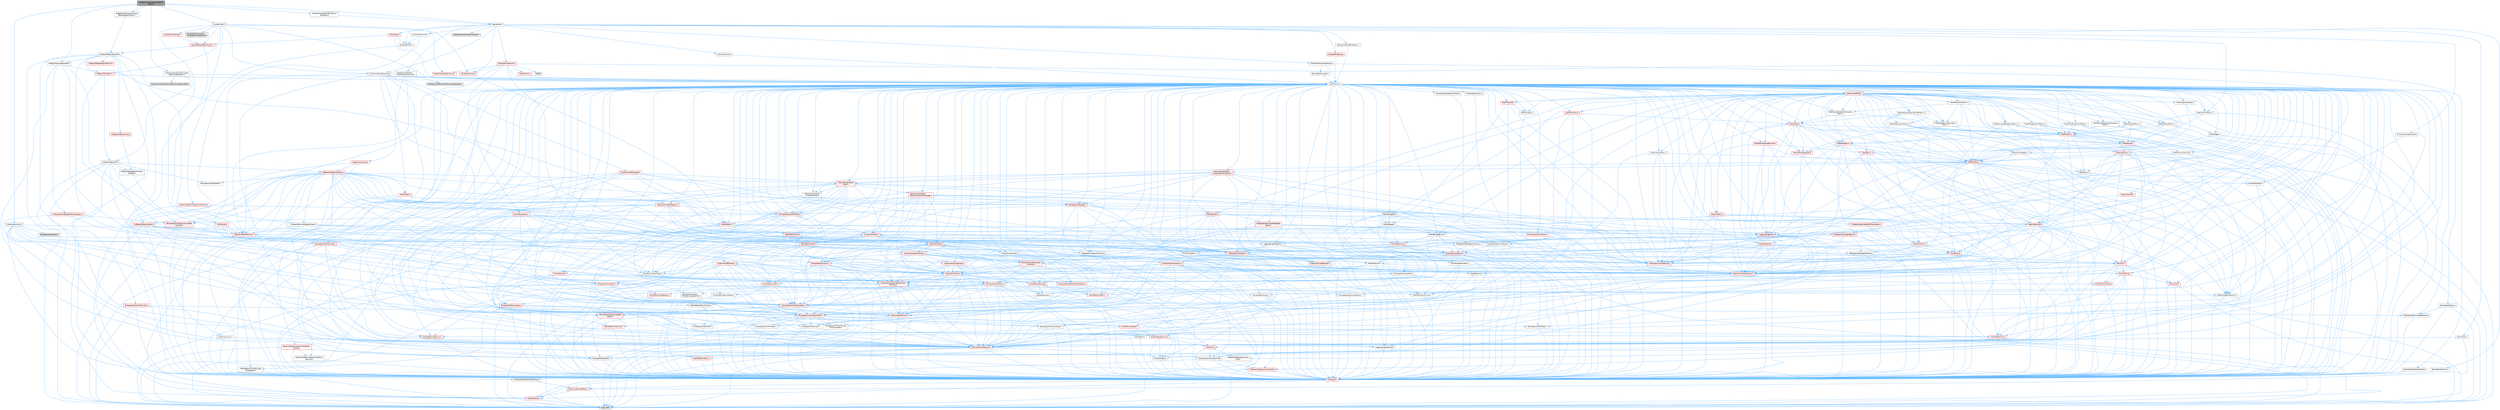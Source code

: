 digraph "DisplayClusterLightCardEditorHelper.h"
{
 // INTERACTIVE_SVG=YES
 // LATEX_PDF_SIZE
  bgcolor="transparent";
  edge [fontname=Helvetica,fontsize=10,labelfontname=Helvetica,labelfontsize=10];
  node [fontname=Helvetica,fontsize=10,shape=box,height=0.2,width=0.4];
  Node1 [id="Node000001",label="DisplayClusterLightCardEditor\lHelper.h",height=0.2,width=0.4,color="gray40", fillcolor="grey60", style="filled", fontcolor="black",tooltip=" "];
  Node1 -> Node2 [id="edge1_Node000001_Node000002",color="steelblue1",style="solid",tooltip=" "];
  Node2 [id="Node000002",label="StageActor/DisplayCluster\lWeakStageActorPtr.h",height=0.2,width=0.4,color="grey40", fillcolor="white", style="filled",URL="$d5/d5c/DisplayClusterWeakStageActorPtr_8h.html",tooltip=" "];
  Node2 -> Node3 [id="edge2_Node000002_Node000003",color="steelblue1",style="solid",tooltip=" "];
  Node3 [id="Node000003",label="UObject/WeakObjectPtr.h",height=0.2,width=0.4,color="grey40", fillcolor="white", style="filled",URL="$d6/d96/WeakObjectPtr_8h.html",tooltip=" "];
  Node3 -> Node4 [id="edge3_Node000003_Node000004",color="steelblue1",style="solid",tooltip=" "];
  Node4 [id="Node000004",label="CoreTypes.h",height=0.2,width=0.4,color="red", fillcolor="#FFF0F0", style="filled",URL="$dc/dec/CoreTypes_8h.html",tooltip=" "];
  Node4 -> Node5 [id="edge4_Node000004_Node000005",color="steelblue1",style="solid",tooltip=" "];
  Node5 [id="Node000005",label="HAL/Platform.h",height=0.2,width=0.4,color="red", fillcolor="#FFF0F0", style="filled",URL="$d9/dd0/Platform_8h.html",tooltip=" "];
  Node5 -> Node8 [id="edge5_Node000005_Node000008",color="steelblue1",style="solid",tooltip=" "];
  Node8 [id="Node000008",label="type_traits",height=0.2,width=0.4,color="grey60", fillcolor="#E0E0E0", style="filled",tooltip=" "];
  Node4 -> Node16 [id="edge6_Node000004_Node000016",color="steelblue1",style="solid",tooltip=" "];
  Node16 [id="Node000016",label="Misc/CoreMiscDefines.h",height=0.2,width=0.4,color="red", fillcolor="#FFF0F0", style="filled",URL="$da/d38/CoreMiscDefines_8h.html",tooltip=" "];
  Node16 -> Node5 [id="edge7_Node000016_Node000005",color="steelblue1",style="solid",tooltip=" "];
  Node3 -> Node18 [id="edge8_Node000003_Node000018",color="steelblue1",style="solid",tooltip=" "];
  Node18 [id="Node000018",label="Misc/AssertionMacros.h",height=0.2,width=0.4,color="red", fillcolor="#FFF0F0", style="filled",URL="$d0/dfa/AssertionMacros_8h.html",tooltip=" "];
  Node18 -> Node4 [id="edge9_Node000018_Node000004",color="steelblue1",style="solid",tooltip=" "];
  Node18 -> Node5 [id="edge10_Node000018_Node000005",color="steelblue1",style="solid",tooltip=" "];
  Node18 -> Node19 [id="edge11_Node000018_Node000019",color="steelblue1",style="solid",tooltip=" "];
  Node19 [id="Node000019",label="HAL/PlatformMisc.h",height=0.2,width=0.4,color="red", fillcolor="#FFF0F0", style="filled",URL="$d0/df5/PlatformMisc_8h.html",tooltip=" "];
  Node19 -> Node4 [id="edge12_Node000019_Node000004",color="steelblue1",style="solid",tooltip=" "];
  Node18 -> Node55 [id="edge13_Node000018_Node000055",color="steelblue1",style="solid",tooltip=" "];
  Node55 [id="Node000055",label="Templates/EnableIf.h",height=0.2,width=0.4,color="grey40", fillcolor="white", style="filled",URL="$d7/d60/EnableIf_8h.html",tooltip=" "];
  Node55 -> Node4 [id="edge14_Node000055_Node000004",color="steelblue1",style="solid",tooltip=" "];
  Node18 -> Node61 [id="edge15_Node000018_Node000061",color="steelblue1",style="solid",tooltip=" "];
  Node61 [id="Node000061",label="Misc/VarArgs.h",height=0.2,width=0.4,color="grey40", fillcolor="white", style="filled",URL="$d5/d6f/VarArgs_8h.html",tooltip=" "];
  Node61 -> Node4 [id="edge16_Node000061_Node000004",color="steelblue1",style="solid",tooltip=" "];
  Node3 -> Node69 [id="edge17_Node000003_Node000069",color="steelblue1",style="solid",tooltip=" "];
  Node69 [id="Node000069",label="Templates/UnrealTemplate.h",height=0.2,width=0.4,color="red", fillcolor="#FFF0F0", style="filled",URL="$d4/d24/UnrealTemplate_8h.html",tooltip=" "];
  Node69 -> Node4 [id="edge18_Node000069_Node000004",color="steelblue1",style="solid",tooltip=" "];
  Node69 -> Node70 [id="edge19_Node000069_Node000070",color="steelblue1",style="solid",tooltip=" "];
  Node70 [id="Node000070",label="Templates/IsPointer.h",height=0.2,width=0.4,color="grey40", fillcolor="white", style="filled",URL="$d7/d05/IsPointer_8h.html",tooltip=" "];
  Node70 -> Node4 [id="edge20_Node000070_Node000004",color="steelblue1",style="solid",tooltip=" "];
  Node69 -> Node71 [id="edge21_Node000069_Node000071",color="steelblue1",style="solid",tooltip=" "];
  Node71 [id="Node000071",label="HAL/UnrealMemory.h",height=0.2,width=0.4,color="red", fillcolor="#FFF0F0", style="filled",URL="$d9/d96/UnrealMemory_8h.html",tooltip=" "];
  Node71 -> Node4 [id="edge22_Node000071_Node000004",color="steelblue1",style="solid",tooltip=" "];
  Node71 -> Node75 [id="edge23_Node000071_Node000075",color="steelblue1",style="solid",tooltip=" "];
  Node75 [id="Node000075",label="HAL/MemoryBase.h",height=0.2,width=0.4,color="red", fillcolor="#FFF0F0", style="filled",URL="$d6/d9f/MemoryBase_8h.html",tooltip=" "];
  Node75 -> Node4 [id="edge24_Node000075_Node000004",color="steelblue1",style="solid",tooltip=" "];
  Node75 -> Node48 [id="edge25_Node000075_Node000048",color="steelblue1",style="solid",tooltip=" "];
  Node48 [id="Node000048",label="HAL/PlatformAtomics.h",height=0.2,width=0.4,color="red", fillcolor="#FFF0F0", style="filled",URL="$d3/d36/PlatformAtomics_8h.html",tooltip=" "];
  Node48 -> Node4 [id="edge26_Node000048_Node000004",color="steelblue1",style="solid",tooltip=" "];
  Node75 -> Node31 [id="edge27_Node000075_Node000031",color="steelblue1",style="solid",tooltip=" "];
  Node31 [id="Node000031",label="HAL/PlatformCrt.h",height=0.2,width=0.4,color="red", fillcolor="#FFF0F0", style="filled",URL="$d8/d75/PlatformCrt_8h.html",tooltip=" "];
  Node75 -> Node76 [id="edge28_Node000075_Node000076",color="steelblue1",style="solid",tooltip=" "];
  Node76 [id="Node000076",label="Misc/Exec.h",height=0.2,width=0.4,color="grey40", fillcolor="white", style="filled",URL="$de/ddb/Exec_8h.html",tooltip=" "];
  Node76 -> Node4 [id="edge29_Node000076_Node000004",color="steelblue1",style="solid",tooltip=" "];
  Node76 -> Node18 [id="edge30_Node000076_Node000018",color="steelblue1",style="solid",tooltip=" "];
  Node75 -> Node77 [id="edge31_Node000075_Node000077",color="steelblue1",style="solid",tooltip=" "];
  Node77 [id="Node000077",label="Misc/OutputDevice.h",height=0.2,width=0.4,color="red", fillcolor="#FFF0F0", style="filled",URL="$d7/d32/OutputDevice_8h.html",tooltip=" "];
  Node77 -> Node26 [id="edge32_Node000077_Node000026",color="steelblue1",style="solid",tooltip=" "];
  Node26 [id="Node000026",label="CoreFwd.h",height=0.2,width=0.4,color="red", fillcolor="#FFF0F0", style="filled",URL="$d1/d1e/CoreFwd_8h.html",tooltip=" "];
  Node26 -> Node4 [id="edge33_Node000026_Node000004",color="steelblue1",style="solid",tooltip=" "];
  Node26 -> Node27 [id="edge34_Node000026_Node000027",color="steelblue1",style="solid",tooltip=" "];
  Node27 [id="Node000027",label="Containers/ContainersFwd.h",height=0.2,width=0.4,color="grey40", fillcolor="white", style="filled",URL="$d4/d0a/ContainersFwd_8h.html",tooltip=" "];
  Node27 -> Node5 [id="edge35_Node000027_Node000005",color="steelblue1",style="solid",tooltip=" "];
  Node27 -> Node4 [id="edge36_Node000027_Node000004",color="steelblue1",style="solid",tooltip=" "];
  Node27 -> Node24 [id="edge37_Node000027_Node000024",color="steelblue1",style="solid",tooltip=" "];
  Node24 [id="Node000024",label="Traits/IsContiguousContainer.h",height=0.2,width=0.4,color="red", fillcolor="#FFF0F0", style="filled",URL="$d5/d3c/IsContiguousContainer_8h.html",tooltip=" "];
  Node24 -> Node4 [id="edge38_Node000024_Node000004",color="steelblue1",style="solid",tooltip=" "];
  Node26 -> Node29 [id="edge39_Node000026_Node000029",color="steelblue1",style="solid",tooltip=" "];
  Node29 [id="Node000029",label="UObject/UObjectHierarchy\lFwd.h",height=0.2,width=0.4,color="grey40", fillcolor="white", style="filled",URL="$d3/d13/UObjectHierarchyFwd_8h.html",tooltip=" "];
  Node77 -> Node4 [id="edge40_Node000077_Node000004",color="steelblue1",style="solid",tooltip=" "];
  Node77 -> Node78 [id="edge41_Node000077_Node000078",color="steelblue1",style="solid",tooltip=" "];
  Node78 [id="Node000078",label="Logging/LogVerbosity.h",height=0.2,width=0.4,color="grey40", fillcolor="white", style="filled",URL="$d2/d8f/LogVerbosity_8h.html",tooltip=" "];
  Node78 -> Node4 [id="edge42_Node000078_Node000004",color="steelblue1",style="solid",tooltip=" "];
  Node77 -> Node61 [id="edge43_Node000077_Node000061",color="steelblue1",style="solid",tooltip=" "];
  Node71 -> Node88 [id="edge44_Node000071_Node000088",color="steelblue1",style="solid",tooltip=" "];
  Node88 [id="Node000088",label="HAL/PlatformMemory.h",height=0.2,width=0.4,color="red", fillcolor="#FFF0F0", style="filled",URL="$de/d68/PlatformMemory_8h.html",tooltip=" "];
  Node88 -> Node4 [id="edge45_Node000088_Node000004",color="steelblue1",style="solid",tooltip=" "];
  Node71 -> Node70 [id="edge46_Node000071_Node000070",color="steelblue1",style="solid",tooltip=" "];
  Node69 -> Node93 [id="edge47_Node000069_Node000093",color="steelblue1",style="solid",tooltip=" "];
  Node93 [id="Node000093",label="Templates/UnrealTypeTraits.h",height=0.2,width=0.4,color="red", fillcolor="#FFF0F0", style="filled",URL="$d2/d2d/UnrealTypeTraits_8h.html",tooltip=" "];
  Node93 -> Node4 [id="edge48_Node000093_Node000004",color="steelblue1",style="solid",tooltip=" "];
  Node93 -> Node70 [id="edge49_Node000093_Node000070",color="steelblue1",style="solid",tooltip=" "];
  Node93 -> Node18 [id="edge50_Node000093_Node000018",color="steelblue1",style="solid",tooltip=" "];
  Node93 -> Node84 [id="edge51_Node000093_Node000084",color="steelblue1",style="solid",tooltip=" "];
  Node84 [id="Node000084",label="Templates/AndOrNot.h",height=0.2,width=0.4,color="grey40", fillcolor="white", style="filled",URL="$db/d0a/AndOrNot_8h.html",tooltip=" "];
  Node84 -> Node4 [id="edge52_Node000084_Node000004",color="steelblue1",style="solid",tooltip=" "];
  Node93 -> Node55 [id="edge53_Node000093_Node000055",color="steelblue1",style="solid",tooltip=" "];
  Node93 -> Node94 [id="edge54_Node000093_Node000094",color="steelblue1",style="solid",tooltip=" "];
  Node94 [id="Node000094",label="Templates/IsArithmetic.h",height=0.2,width=0.4,color="grey40", fillcolor="white", style="filled",URL="$d2/d5d/IsArithmetic_8h.html",tooltip=" "];
  Node94 -> Node4 [id="edge55_Node000094_Node000004",color="steelblue1",style="solid",tooltip=" "];
  Node93 -> Node96 [id="edge56_Node000093_Node000096",color="steelblue1",style="solid",tooltip=" "];
  Node96 [id="Node000096",label="Templates/IsPODType.h",height=0.2,width=0.4,color="grey40", fillcolor="white", style="filled",URL="$d7/db1/IsPODType_8h.html",tooltip=" "];
  Node96 -> Node4 [id="edge57_Node000096_Node000004",color="steelblue1",style="solid",tooltip=" "];
  Node93 -> Node97 [id="edge58_Node000093_Node000097",color="steelblue1",style="solid",tooltip=" "];
  Node97 [id="Node000097",label="Templates/IsUECoreType.h",height=0.2,width=0.4,color="grey40", fillcolor="white", style="filled",URL="$d1/db8/IsUECoreType_8h.html",tooltip=" "];
  Node97 -> Node4 [id="edge59_Node000097_Node000004",color="steelblue1",style="solid",tooltip=" "];
  Node97 -> Node8 [id="edge60_Node000097_Node000008",color="steelblue1",style="solid",tooltip=" "];
  Node93 -> Node85 [id="edge61_Node000093_Node000085",color="steelblue1",style="solid",tooltip=" "];
  Node85 [id="Node000085",label="Templates/IsTriviallyCopy\lConstructible.h",height=0.2,width=0.4,color="grey40", fillcolor="white", style="filled",URL="$d3/d78/IsTriviallyCopyConstructible_8h.html",tooltip=" "];
  Node85 -> Node4 [id="edge62_Node000085_Node000004",color="steelblue1",style="solid",tooltip=" "];
  Node85 -> Node8 [id="edge63_Node000085_Node000008",color="steelblue1",style="solid",tooltip=" "];
  Node69 -> Node98 [id="edge64_Node000069_Node000098",color="steelblue1",style="solid",tooltip=" "];
  Node98 [id="Node000098",label="Templates/RemoveReference.h",height=0.2,width=0.4,color="grey40", fillcolor="white", style="filled",URL="$da/dbe/RemoveReference_8h.html",tooltip=" "];
  Node98 -> Node4 [id="edge65_Node000098_Node000004",color="steelblue1",style="solid",tooltip=" "];
  Node69 -> Node99 [id="edge66_Node000069_Node000099",color="steelblue1",style="solid",tooltip=" "];
  Node99 [id="Node000099",label="Templates/TypeCompatible\lBytes.h",height=0.2,width=0.4,color="red", fillcolor="#FFF0F0", style="filled",URL="$df/d0a/TypeCompatibleBytes_8h.html",tooltip=" "];
  Node99 -> Node4 [id="edge67_Node000099_Node000004",color="steelblue1",style="solid",tooltip=" "];
  Node99 -> Node8 [id="edge68_Node000099_Node000008",color="steelblue1",style="solid",tooltip=" "];
  Node69 -> Node24 [id="edge69_Node000069_Node000024",color="steelblue1",style="solid",tooltip=" "];
  Node69 -> Node8 [id="edge70_Node000069_Node000008",color="steelblue1",style="solid",tooltip=" "];
  Node3 -> Node101 [id="edge71_Node000003_Node000101",color="steelblue1",style="solid",tooltip=" "];
  Node101 [id="Node000101",label="UObject/ScriptDelegates.h",height=0.2,width=0.4,color="red", fillcolor="#FFF0F0", style="filled",URL="$de/d81/ScriptDelegates_8h.html",tooltip=" "];
  Node101 -> Node102 [id="edge72_Node000101_Node000102",color="steelblue1",style="solid",tooltip=" "];
  Node102 [id="Node000102",label="Containers/Array.h",height=0.2,width=0.4,color="red", fillcolor="#FFF0F0", style="filled",URL="$df/dd0/Array_8h.html",tooltip=" "];
  Node102 -> Node4 [id="edge73_Node000102_Node000004",color="steelblue1",style="solid",tooltip=" "];
  Node102 -> Node18 [id="edge74_Node000102_Node000018",color="steelblue1",style="solid",tooltip=" "];
  Node102 -> Node71 [id="edge75_Node000102_Node000071",color="steelblue1",style="solid",tooltip=" "];
  Node102 -> Node93 [id="edge76_Node000102_Node000093",color="steelblue1",style="solid",tooltip=" "];
  Node102 -> Node69 [id="edge77_Node000102_Node000069",color="steelblue1",style="solid",tooltip=" "];
  Node102 -> Node108 [id="edge78_Node000102_Node000108",color="steelblue1",style="solid",tooltip=" "];
  Node108 [id="Node000108",label="Containers/ContainerAllocation\lPolicies.h",height=0.2,width=0.4,color="red", fillcolor="#FFF0F0", style="filled",URL="$d7/dff/ContainerAllocationPolicies_8h.html",tooltip=" "];
  Node108 -> Node4 [id="edge79_Node000108_Node000004",color="steelblue1",style="solid",tooltip=" "];
  Node108 -> Node108 [id="edge80_Node000108_Node000108",color="steelblue1",style="solid",tooltip=" "];
  Node108 -> Node110 [id="edge81_Node000108_Node000110",color="steelblue1",style="solid",tooltip=" "];
  Node110 [id="Node000110",label="HAL/PlatformMath.h",height=0.2,width=0.4,color="red", fillcolor="#FFF0F0", style="filled",URL="$dc/d53/PlatformMath_8h.html",tooltip=" "];
  Node110 -> Node4 [id="edge82_Node000110_Node000004",color="steelblue1",style="solid",tooltip=" "];
  Node108 -> Node71 [id="edge83_Node000108_Node000071",color="steelblue1",style="solid",tooltip=" "];
  Node108 -> Node41 [id="edge84_Node000108_Node000041",color="steelblue1",style="solid",tooltip=" "];
  Node41 [id="Node000041",label="Math/NumericLimits.h",height=0.2,width=0.4,color="grey40", fillcolor="white", style="filled",URL="$df/d1b/NumericLimits_8h.html",tooltip=" "];
  Node41 -> Node4 [id="edge85_Node000041_Node000004",color="steelblue1",style="solid",tooltip=" "];
  Node108 -> Node18 [id="edge86_Node000108_Node000018",color="steelblue1",style="solid",tooltip=" "];
  Node108 -> Node119 [id="edge87_Node000108_Node000119",color="steelblue1",style="solid",tooltip=" "];
  Node119 [id="Node000119",label="Templates/MemoryOps.h",height=0.2,width=0.4,color="red", fillcolor="#FFF0F0", style="filled",URL="$db/dea/MemoryOps_8h.html",tooltip=" "];
  Node119 -> Node4 [id="edge88_Node000119_Node000004",color="steelblue1",style="solid",tooltip=" "];
  Node119 -> Node71 [id="edge89_Node000119_Node000071",color="steelblue1",style="solid",tooltip=" "];
  Node119 -> Node86 [id="edge90_Node000119_Node000086",color="steelblue1",style="solid",tooltip=" "];
  Node86 [id="Node000086",label="Templates/IsTriviallyCopy\lAssignable.h",height=0.2,width=0.4,color="grey40", fillcolor="white", style="filled",URL="$d2/df2/IsTriviallyCopyAssignable_8h.html",tooltip=" "];
  Node86 -> Node4 [id="edge91_Node000086_Node000004",color="steelblue1",style="solid",tooltip=" "];
  Node86 -> Node8 [id="edge92_Node000086_Node000008",color="steelblue1",style="solid",tooltip=" "];
  Node119 -> Node85 [id="edge93_Node000119_Node000085",color="steelblue1",style="solid",tooltip=" "];
  Node119 -> Node93 [id="edge94_Node000119_Node000093",color="steelblue1",style="solid",tooltip=" "];
  Node119 -> Node8 [id="edge95_Node000119_Node000008",color="steelblue1",style="solid",tooltip=" "];
  Node108 -> Node99 [id="edge96_Node000108_Node000099",color="steelblue1",style="solid",tooltip=" "];
  Node108 -> Node8 [id="edge97_Node000108_Node000008",color="steelblue1",style="solid",tooltip=" "];
  Node102 -> Node121 [id="edge98_Node000102_Node000121",color="steelblue1",style="solid",tooltip=" "];
  Node121 [id="Node000121",label="Serialization/Archive.h",height=0.2,width=0.4,color="red", fillcolor="#FFF0F0", style="filled",URL="$d7/d3b/Archive_8h.html",tooltip=" "];
  Node121 -> Node26 [id="edge99_Node000121_Node000026",color="steelblue1",style="solid",tooltip=" "];
  Node121 -> Node4 [id="edge100_Node000121_Node000004",color="steelblue1",style="solid",tooltip=" "];
  Node121 -> Node122 [id="edge101_Node000121_Node000122",color="steelblue1",style="solid",tooltip=" "];
  Node122 [id="Node000122",label="HAL/PlatformProperties.h",height=0.2,width=0.4,color="red", fillcolor="#FFF0F0", style="filled",URL="$d9/db0/PlatformProperties_8h.html",tooltip=" "];
  Node122 -> Node4 [id="edge102_Node000122_Node000004",color="steelblue1",style="solid",tooltip=" "];
  Node121 -> Node125 [id="edge103_Node000121_Node000125",color="steelblue1",style="solid",tooltip=" "];
  Node125 [id="Node000125",label="Internationalization\l/TextNamespaceFwd.h",height=0.2,width=0.4,color="grey40", fillcolor="white", style="filled",URL="$d8/d97/TextNamespaceFwd_8h.html",tooltip=" "];
  Node125 -> Node4 [id="edge104_Node000125_Node000004",color="steelblue1",style="solid",tooltip=" "];
  Node121 -> Node18 [id="edge105_Node000121_Node000018",color="steelblue1",style="solid",tooltip=" "];
  Node121 -> Node126 [id="edge106_Node000121_Node000126",color="steelblue1",style="solid",tooltip=" "];
  Node126 [id="Node000126",label="Misc/EngineVersionBase.h",height=0.2,width=0.4,color="grey40", fillcolor="white", style="filled",URL="$d5/d2b/EngineVersionBase_8h.html",tooltip=" "];
  Node126 -> Node4 [id="edge107_Node000126_Node000004",color="steelblue1",style="solid",tooltip=" "];
  Node121 -> Node61 [id="edge108_Node000121_Node000061",color="steelblue1",style="solid",tooltip=" "];
  Node121 -> Node55 [id="edge109_Node000121_Node000055",color="steelblue1",style="solid",tooltip=" "];
  Node121 -> Node129 [id="edge110_Node000121_Node000129",color="steelblue1",style="solid",tooltip=" "];
  Node129 [id="Node000129",label="Templates/IsEnumClass.h",height=0.2,width=0.4,color="grey40", fillcolor="white", style="filled",URL="$d7/d15/IsEnumClass_8h.html",tooltip=" "];
  Node129 -> Node4 [id="edge111_Node000129_Node000004",color="steelblue1",style="solid",tooltip=" "];
  Node129 -> Node84 [id="edge112_Node000129_Node000084",color="steelblue1",style="solid",tooltip=" "];
  Node121 -> Node69 [id="edge113_Node000121_Node000069",color="steelblue1",style="solid",tooltip=" "];
  Node121 -> Node130 [id="edge114_Node000121_Node000130",color="steelblue1",style="solid",tooltip=" "];
  Node130 [id="Node000130",label="UObject/ObjectVersion.h",height=0.2,width=0.4,color="grey40", fillcolor="white", style="filled",URL="$da/d63/ObjectVersion_8h.html",tooltip=" "];
  Node130 -> Node4 [id="edge115_Node000130_Node000004",color="steelblue1",style="solid",tooltip=" "];
  Node102 -> Node147 [id="edge116_Node000102_Node000147",color="steelblue1",style="solid",tooltip=" "];
  Node147 [id="Node000147",label="Templates/Invoke.h",height=0.2,width=0.4,color="red", fillcolor="#FFF0F0", style="filled",URL="$d7/deb/Invoke_8h.html",tooltip=" "];
  Node147 -> Node4 [id="edge117_Node000147_Node000004",color="steelblue1",style="solid",tooltip=" "];
  Node147 -> Node69 [id="edge118_Node000147_Node000069",color="steelblue1",style="solid",tooltip=" "];
  Node147 -> Node8 [id="edge119_Node000147_Node000008",color="steelblue1",style="solid",tooltip=" "];
  Node102 -> Node152 [id="edge120_Node000102_Node000152",color="steelblue1",style="solid",tooltip=" "];
  Node152 [id="Node000152",label="Templates/Less.h",height=0.2,width=0.4,color="grey40", fillcolor="white", style="filled",URL="$de/dc8/Less_8h.html",tooltip=" "];
  Node152 -> Node4 [id="edge121_Node000152_Node000004",color="steelblue1",style="solid",tooltip=" "];
  Node152 -> Node69 [id="edge122_Node000152_Node000069",color="steelblue1",style="solid",tooltip=" "];
  Node102 -> Node160 [id="edge123_Node000102_Node000160",color="steelblue1",style="solid",tooltip=" "];
  Node160 [id="Node000160",label="Templates/Sorting.h",height=0.2,width=0.4,color="red", fillcolor="#FFF0F0", style="filled",URL="$d3/d9e/Sorting_8h.html",tooltip=" "];
  Node160 -> Node4 [id="edge124_Node000160_Node000004",color="steelblue1",style="solid",tooltip=" "];
  Node160 -> Node110 [id="edge125_Node000160_Node000110",color="steelblue1",style="solid",tooltip=" "];
  Node160 -> Node152 [id="edge126_Node000160_Node000152",color="steelblue1",style="solid",tooltip=" "];
  Node102 -> Node164 [id="edge127_Node000102_Node000164",color="steelblue1",style="solid",tooltip=" "];
  Node164 [id="Node000164",label="Templates/AlignmentTemplates.h",height=0.2,width=0.4,color="red", fillcolor="#FFF0F0", style="filled",URL="$dd/d32/AlignmentTemplates_8h.html",tooltip=" "];
  Node164 -> Node4 [id="edge128_Node000164_Node000004",color="steelblue1",style="solid",tooltip=" "];
  Node164 -> Node70 [id="edge129_Node000164_Node000070",color="steelblue1",style="solid",tooltip=" "];
  Node102 -> Node8 [id="edge130_Node000102_Node000008",color="steelblue1",style="solid",tooltip=" "];
  Node101 -> Node108 [id="edge131_Node000101_Node000108",color="steelblue1",style="solid",tooltip=" "];
  Node101 -> Node165 [id="edge132_Node000101_Node000165",color="steelblue1",style="solid",tooltip=" "];
  Node165 [id="Node000165",label="Containers/UnrealString.h",height=0.2,width=0.4,color="red", fillcolor="#FFF0F0", style="filled",URL="$d5/dba/UnrealString_8h.html",tooltip=" "];
  Node101 -> Node18 [id="edge133_Node000101_Node000018",color="steelblue1",style="solid",tooltip=" "];
  Node101 -> Node180 [id="edge134_Node000101_Node000180",color="steelblue1",style="solid",tooltip=" "];
  Node180 [id="Node000180",label="Templates/SharedPointer.h",height=0.2,width=0.4,color="red", fillcolor="#FFF0F0", style="filled",URL="$d2/d17/SharedPointer_8h.html",tooltip=" "];
  Node180 -> Node4 [id="edge135_Node000180_Node000004",color="steelblue1",style="solid",tooltip=" "];
  Node180 -> Node181 [id="edge136_Node000180_Node000181",color="steelblue1",style="solid",tooltip=" "];
  Node181 [id="Node000181",label="Templates/PointerIsConvertible\lFromTo.h",height=0.2,width=0.4,color="red", fillcolor="#FFF0F0", style="filled",URL="$d6/d65/PointerIsConvertibleFromTo_8h.html",tooltip=" "];
  Node181 -> Node4 [id="edge137_Node000181_Node000004",color="steelblue1",style="solid",tooltip=" "];
  Node181 -> Node8 [id="edge138_Node000181_Node000008",color="steelblue1",style="solid",tooltip=" "];
  Node180 -> Node18 [id="edge139_Node000180_Node000018",color="steelblue1",style="solid",tooltip=" "];
  Node180 -> Node71 [id="edge140_Node000180_Node000071",color="steelblue1",style="solid",tooltip=" "];
  Node180 -> Node102 [id="edge141_Node000180_Node000102",color="steelblue1",style="solid",tooltip=" "];
  Node180 -> Node182 [id="edge142_Node000180_Node000182",color="steelblue1",style="solid",tooltip=" "];
  Node182 [id="Node000182",label="Containers/Map.h",height=0.2,width=0.4,color="red", fillcolor="#FFF0F0", style="filled",URL="$df/d79/Map_8h.html",tooltip=" "];
  Node182 -> Node4 [id="edge143_Node000182_Node000004",color="steelblue1",style="solid",tooltip=" "];
  Node182 -> Node183 [id="edge144_Node000182_Node000183",color="steelblue1",style="solid",tooltip=" "];
  Node183 [id="Node000183",label="Algo/Reverse.h",height=0.2,width=0.4,color="grey40", fillcolor="white", style="filled",URL="$d5/d93/Reverse_8h.html",tooltip=" "];
  Node183 -> Node4 [id="edge145_Node000183_Node000004",color="steelblue1",style="solid",tooltip=" "];
  Node183 -> Node69 [id="edge146_Node000183_Node000069",color="steelblue1",style="solid",tooltip=" "];
  Node182 -> Node184 [id="edge147_Node000182_Node000184",color="steelblue1",style="solid",tooltip=" "];
  Node184 [id="Node000184",label="Containers/Set.h",height=0.2,width=0.4,color="red", fillcolor="#FFF0F0", style="filled",URL="$d4/d45/Set_8h.html",tooltip=" "];
  Node184 -> Node108 [id="edge148_Node000184_Node000108",color="steelblue1",style="solid",tooltip=" "];
  Node184 -> Node186 [id="edge149_Node000184_Node000186",color="steelblue1",style="solid",tooltip=" "];
  Node186 [id="Node000186",label="Containers/SparseArray.h",height=0.2,width=0.4,color="red", fillcolor="#FFF0F0", style="filled",URL="$d5/dbf/SparseArray_8h.html",tooltip=" "];
  Node186 -> Node4 [id="edge150_Node000186_Node000004",color="steelblue1",style="solid",tooltip=" "];
  Node186 -> Node18 [id="edge151_Node000186_Node000018",color="steelblue1",style="solid",tooltip=" "];
  Node186 -> Node71 [id="edge152_Node000186_Node000071",color="steelblue1",style="solid",tooltip=" "];
  Node186 -> Node93 [id="edge153_Node000186_Node000093",color="steelblue1",style="solid",tooltip=" "];
  Node186 -> Node69 [id="edge154_Node000186_Node000069",color="steelblue1",style="solid",tooltip=" "];
  Node186 -> Node108 [id="edge155_Node000186_Node000108",color="steelblue1",style="solid",tooltip=" "];
  Node186 -> Node152 [id="edge156_Node000186_Node000152",color="steelblue1",style="solid",tooltip=" "];
  Node186 -> Node102 [id="edge157_Node000186_Node000102",color="steelblue1",style="solid",tooltip=" "];
  Node186 -> Node163 [id="edge158_Node000186_Node000163",color="steelblue1",style="solid",tooltip=" "];
  Node163 [id="Node000163",label="Math/UnrealMathUtility.h",height=0.2,width=0.4,color="red", fillcolor="#FFF0F0", style="filled",URL="$db/db8/UnrealMathUtility_8h.html",tooltip=" "];
  Node163 -> Node4 [id="edge159_Node000163_Node000004",color="steelblue1",style="solid",tooltip=" "];
  Node163 -> Node18 [id="edge160_Node000163_Node000018",color="steelblue1",style="solid",tooltip=" "];
  Node163 -> Node110 [id="edge161_Node000163_Node000110",color="steelblue1",style="solid",tooltip=" "];
  Node186 -> Node187 [id="edge162_Node000186_Node000187",color="steelblue1",style="solid",tooltip=" "];
  Node187 [id="Node000187",label="Containers/ScriptArray.h",height=0.2,width=0.4,color="red", fillcolor="#FFF0F0", style="filled",URL="$dc/daf/ScriptArray_8h.html",tooltip=" "];
  Node187 -> Node4 [id="edge163_Node000187_Node000004",color="steelblue1",style="solid",tooltip=" "];
  Node187 -> Node18 [id="edge164_Node000187_Node000018",color="steelblue1",style="solid",tooltip=" "];
  Node187 -> Node71 [id="edge165_Node000187_Node000071",color="steelblue1",style="solid",tooltip=" "];
  Node187 -> Node108 [id="edge166_Node000187_Node000108",color="steelblue1",style="solid",tooltip=" "];
  Node187 -> Node102 [id="edge167_Node000187_Node000102",color="steelblue1",style="solid",tooltip=" "];
  Node186 -> Node188 [id="edge168_Node000186_Node000188",color="steelblue1",style="solid",tooltip=" "];
  Node188 [id="Node000188",label="Containers/BitArray.h",height=0.2,width=0.4,color="red", fillcolor="#FFF0F0", style="filled",URL="$d1/de4/BitArray_8h.html",tooltip=" "];
  Node188 -> Node108 [id="edge169_Node000188_Node000108",color="steelblue1",style="solid",tooltip=" "];
  Node188 -> Node4 [id="edge170_Node000188_Node000004",color="steelblue1",style="solid",tooltip=" "];
  Node188 -> Node48 [id="edge171_Node000188_Node000048",color="steelblue1",style="solid",tooltip=" "];
  Node188 -> Node71 [id="edge172_Node000188_Node000071",color="steelblue1",style="solid",tooltip=" "];
  Node188 -> Node163 [id="edge173_Node000188_Node000163",color="steelblue1",style="solid",tooltip=" "];
  Node188 -> Node18 [id="edge174_Node000188_Node000018",color="steelblue1",style="solid",tooltip=" "];
  Node188 -> Node43 [id="edge175_Node000188_Node000043",color="steelblue1",style="solid",tooltip=" "];
  Node43 [id="Node000043",label="Misc/EnumClassFlags.h",height=0.2,width=0.4,color="grey40", fillcolor="white", style="filled",URL="$d8/de7/EnumClassFlags_8h.html",tooltip=" "];
  Node188 -> Node121 [id="edge176_Node000188_Node000121",color="steelblue1",style="solid",tooltip=" "];
  Node188 -> Node55 [id="edge177_Node000188_Node000055",color="steelblue1",style="solid",tooltip=" "];
  Node188 -> Node147 [id="edge178_Node000188_Node000147",color="steelblue1",style="solid",tooltip=" "];
  Node188 -> Node69 [id="edge179_Node000188_Node000069",color="steelblue1",style="solid",tooltip=" "];
  Node188 -> Node93 [id="edge180_Node000188_Node000093",color="steelblue1",style="solid",tooltip=" "];
  Node186 -> Node189 [id="edge181_Node000186_Node000189",color="steelblue1",style="solid",tooltip=" "];
  Node189 [id="Node000189",label="Serialization/Structured\lArchive.h",height=0.2,width=0.4,color="red", fillcolor="#FFF0F0", style="filled",URL="$d9/d1e/StructuredArchive_8h.html",tooltip=" "];
  Node189 -> Node102 [id="edge182_Node000189_Node000102",color="steelblue1",style="solid",tooltip=" "];
  Node189 -> Node108 [id="edge183_Node000189_Node000108",color="steelblue1",style="solid",tooltip=" "];
  Node189 -> Node4 [id="edge184_Node000189_Node000004",color="steelblue1",style="solid",tooltip=" "];
  Node189 -> Node121 [id="edge185_Node000189_Node000121",color="steelblue1",style="solid",tooltip=" "];
  Node189 -> Node200 [id="edge186_Node000189_Node000200",color="steelblue1",style="solid",tooltip=" "];
  Node200 [id="Node000200",label="Templates/UniqueObj.h",height=0.2,width=0.4,color="grey40", fillcolor="white", style="filled",URL="$da/d95/UniqueObj_8h.html",tooltip=" "];
  Node200 -> Node4 [id="edge187_Node000200_Node000004",color="steelblue1",style="solid",tooltip=" "];
  Node200 -> Node201 [id="edge188_Node000200_Node000201",color="steelblue1",style="solid",tooltip=" "];
  Node201 [id="Node000201",label="Templates/UniquePtr.h",height=0.2,width=0.4,color="red", fillcolor="#FFF0F0", style="filled",URL="$de/d1a/UniquePtr_8h.html",tooltip=" "];
  Node201 -> Node4 [id="edge189_Node000201_Node000004",color="steelblue1",style="solid",tooltip=" "];
  Node201 -> Node69 [id="edge190_Node000201_Node000069",color="steelblue1",style="solid",tooltip=" "];
  Node201 -> Node202 [id="edge191_Node000201_Node000202",color="steelblue1",style="solid",tooltip=" "];
  Node202 [id="Node000202",label="Templates/IsArray.h",height=0.2,width=0.4,color="grey40", fillcolor="white", style="filled",URL="$d8/d8d/IsArray_8h.html",tooltip=" "];
  Node202 -> Node4 [id="edge192_Node000202_Node000004",color="steelblue1",style="solid",tooltip=" "];
  Node201 -> Node203 [id="edge193_Node000201_Node000203",color="steelblue1",style="solid",tooltip=" "];
  Node203 [id="Node000203",label="Templates/RemoveExtent.h",height=0.2,width=0.4,color="grey40", fillcolor="white", style="filled",URL="$dc/de9/RemoveExtent_8h.html",tooltip=" "];
  Node203 -> Node4 [id="edge194_Node000203_Node000004",color="steelblue1",style="solid",tooltip=" "];
  Node201 -> Node8 [id="edge195_Node000201_Node000008",color="steelblue1",style="solid",tooltip=" "];
  Node186 -> Node165 [id="edge196_Node000186_Node000165",color="steelblue1",style="solid",tooltip=" "];
  Node184 -> Node27 [id="edge197_Node000184_Node000027",color="steelblue1",style="solid",tooltip=" "];
  Node184 -> Node163 [id="edge198_Node000184_Node000163",color="steelblue1",style="solid",tooltip=" "];
  Node184 -> Node18 [id="edge199_Node000184_Node000018",color="steelblue1",style="solid",tooltip=" "];
  Node184 -> Node205 [id="edge200_Node000184_Node000205",color="steelblue1",style="solid",tooltip=" "];
  Node205 [id="Node000205",label="Misc/StructBuilder.h",height=0.2,width=0.4,color="grey40", fillcolor="white", style="filled",URL="$d9/db3/StructBuilder_8h.html",tooltip=" "];
  Node205 -> Node4 [id="edge201_Node000205_Node000004",color="steelblue1",style="solid",tooltip=" "];
  Node205 -> Node163 [id="edge202_Node000205_Node000163",color="steelblue1",style="solid",tooltip=" "];
  Node205 -> Node164 [id="edge203_Node000205_Node000164",color="steelblue1",style="solid",tooltip=" "];
  Node184 -> Node189 [id="edge204_Node000184_Node000189",color="steelblue1",style="solid",tooltip=" "];
  Node184 -> Node206 [id="edge205_Node000184_Node000206",color="steelblue1",style="solid",tooltip=" "];
  Node206 [id="Node000206",label="Templates/Function.h",height=0.2,width=0.4,color="red", fillcolor="#FFF0F0", style="filled",URL="$df/df5/Function_8h.html",tooltip=" "];
  Node206 -> Node4 [id="edge206_Node000206_Node000004",color="steelblue1",style="solid",tooltip=" "];
  Node206 -> Node18 [id="edge207_Node000206_Node000018",color="steelblue1",style="solid",tooltip=" "];
  Node206 -> Node71 [id="edge208_Node000206_Node000071",color="steelblue1",style="solid",tooltip=" "];
  Node206 -> Node93 [id="edge209_Node000206_Node000093",color="steelblue1",style="solid",tooltip=" "];
  Node206 -> Node147 [id="edge210_Node000206_Node000147",color="steelblue1",style="solid",tooltip=" "];
  Node206 -> Node69 [id="edge211_Node000206_Node000069",color="steelblue1",style="solid",tooltip=" "];
  Node206 -> Node163 [id="edge212_Node000206_Node000163",color="steelblue1",style="solid",tooltip=" "];
  Node206 -> Node8 [id="edge213_Node000206_Node000008",color="steelblue1",style="solid",tooltip=" "];
  Node184 -> Node160 [id="edge214_Node000184_Node000160",color="steelblue1",style="solid",tooltip=" "];
  Node184 -> Node136 [id="edge215_Node000184_Node000136",color="steelblue1",style="solid",tooltip=" "];
  Node136 [id="Node000136",label="Templates/TypeHash.h",height=0.2,width=0.4,color="red", fillcolor="#FFF0F0", style="filled",URL="$d1/d62/TypeHash_8h.html",tooltip=" "];
  Node136 -> Node4 [id="edge216_Node000136_Node000004",color="steelblue1",style="solid",tooltip=" "];
  Node136 -> Node137 [id="edge217_Node000136_Node000137",color="steelblue1",style="solid",tooltip=" "];
  Node137 [id="Node000137",label="Misc/Crc.h",height=0.2,width=0.4,color="red", fillcolor="#FFF0F0", style="filled",URL="$d4/dd2/Crc_8h.html",tooltip=" "];
  Node137 -> Node4 [id="edge218_Node000137_Node000004",color="steelblue1",style="solid",tooltip=" "];
  Node137 -> Node73 [id="edge219_Node000137_Node000073",color="steelblue1",style="solid",tooltip=" "];
  Node73 [id="Node000073",label="HAL/PlatformString.h",height=0.2,width=0.4,color="red", fillcolor="#FFF0F0", style="filled",URL="$db/db5/PlatformString_8h.html",tooltip=" "];
  Node73 -> Node4 [id="edge220_Node000073_Node000004",color="steelblue1",style="solid",tooltip=" "];
  Node137 -> Node18 [id="edge221_Node000137_Node000018",color="steelblue1",style="solid",tooltip=" "];
  Node137 -> Node138 [id="edge222_Node000137_Node000138",color="steelblue1",style="solid",tooltip=" "];
  Node138 [id="Node000138",label="Misc/CString.h",height=0.2,width=0.4,color="red", fillcolor="#FFF0F0", style="filled",URL="$d2/d49/CString_8h.html",tooltip=" "];
  Node138 -> Node4 [id="edge223_Node000138_Node000004",color="steelblue1",style="solid",tooltip=" "];
  Node138 -> Node31 [id="edge224_Node000138_Node000031",color="steelblue1",style="solid",tooltip=" "];
  Node138 -> Node73 [id="edge225_Node000138_Node000073",color="steelblue1",style="solid",tooltip=" "];
  Node138 -> Node18 [id="edge226_Node000138_Node000018",color="steelblue1",style="solid",tooltip=" "];
  Node138 -> Node139 [id="edge227_Node000138_Node000139",color="steelblue1",style="solid",tooltip=" "];
  Node139 [id="Node000139",label="Misc/Char.h",height=0.2,width=0.4,color="red", fillcolor="#FFF0F0", style="filled",URL="$d0/d58/Char_8h.html",tooltip=" "];
  Node139 -> Node4 [id="edge228_Node000139_Node000004",color="steelblue1",style="solid",tooltip=" "];
  Node139 -> Node8 [id="edge229_Node000139_Node000008",color="steelblue1",style="solid",tooltip=" "];
  Node138 -> Node61 [id="edge230_Node000138_Node000061",color="steelblue1",style="solid",tooltip=" "];
  Node137 -> Node139 [id="edge231_Node000137_Node000139",color="steelblue1",style="solid",tooltip=" "];
  Node137 -> Node93 [id="edge232_Node000137_Node000093",color="steelblue1",style="solid",tooltip=" "];
  Node136 -> Node8 [id="edge233_Node000136_Node000008",color="steelblue1",style="solid",tooltip=" "];
  Node184 -> Node69 [id="edge234_Node000184_Node000069",color="steelblue1",style="solid",tooltip=" "];
  Node184 -> Node8 [id="edge235_Node000184_Node000008",color="steelblue1",style="solid",tooltip=" "];
  Node182 -> Node165 [id="edge236_Node000182_Node000165",color="steelblue1",style="solid",tooltip=" "];
  Node182 -> Node18 [id="edge237_Node000182_Node000018",color="steelblue1",style="solid",tooltip=" "];
  Node182 -> Node205 [id="edge238_Node000182_Node000205",color="steelblue1",style="solid",tooltip=" "];
  Node182 -> Node206 [id="edge239_Node000182_Node000206",color="steelblue1",style="solid",tooltip=" "];
  Node182 -> Node160 [id="edge240_Node000182_Node000160",color="steelblue1",style="solid",tooltip=" "];
  Node182 -> Node209 [id="edge241_Node000182_Node000209",color="steelblue1",style="solid",tooltip=" "];
  Node209 [id="Node000209",label="Templates/Tuple.h",height=0.2,width=0.4,color="red", fillcolor="#FFF0F0", style="filled",URL="$d2/d4f/Tuple_8h.html",tooltip=" "];
  Node209 -> Node4 [id="edge242_Node000209_Node000004",color="steelblue1",style="solid",tooltip=" "];
  Node209 -> Node69 [id="edge243_Node000209_Node000069",color="steelblue1",style="solid",tooltip=" "];
  Node209 -> Node210 [id="edge244_Node000209_Node000210",color="steelblue1",style="solid",tooltip=" "];
  Node210 [id="Node000210",label="Delegates/IntegerSequence.h",height=0.2,width=0.4,color="grey40", fillcolor="white", style="filled",URL="$d2/dcc/IntegerSequence_8h.html",tooltip=" "];
  Node210 -> Node4 [id="edge245_Node000210_Node000004",color="steelblue1",style="solid",tooltip=" "];
  Node209 -> Node147 [id="edge246_Node000209_Node000147",color="steelblue1",style="solid",tooltip=" "];
  Node209 -> Node189 [id="edge247_Node000209_Node000189",color="steelblue1",style="solid",tooltip=" "];
  Node209 -> Node136 [id="edge248_Node000209_Node000136",color="steelblue1",style="solid",tooltip=" "];
  Node209 -> Node8 [id="edge249_Node000209_Node000008",color="steelblue1",style="solid",tooltip=" "];
  Node182 -> Node69 [id="edge250_Node000182_Node000069",color="steelblue1",style="solid",tooltip=" "];
  Node182 -> Node93 [id="edge251_Node000182_Node000093",color="steelblue1",style="solid",tooltip=" "];
  Node182 -> Node8 [id="edge252_Node000182_Node000008",color="steelblue1",style="solid",tooltip=" "];
  Node180 -> Node212 [id="edge253_Node000180_Node000212",color="steelblue1",style="solid",tooltip=" "];
  Node212 [id="Node000212",label="CoreGlobals.h",height=0.2,width=0.4,color="red", fillcolor="#FFF0F0", style="filled",URL="$d5/d8c/CoreGlobals_8h.html",tooltip=" "];
  Node212 -> Node165 [id="edge254_Node000212_Node000165",color="steelblue1",style="solid",tooltip=" "];
  Node212 -> Node4 [id="edge255_Node000212_Node000004",color="steelblue1",style="solid",tooltip=" "];
  Node212 -> Node213 [id="edge256_Node000212_Node000213",color="steelblue1",style="solid",tooltip=" "];
  Node213 [id="Node000213",label="HAL/PlatformTLS.h",height=0.2,width=0.4,color="red", fillcolor="#FFF0F0", style="filled",URL="$d0/def/PlatformTLS_8h.html",tooltip=" "];
  Node213 -> Node4 [id="edge257_Node000213_Node000004",color="steelblue1",style="solid",tooltip=" "];
  Node212 -> Node216 [id="edge258_Node000212_Node000216",color="steelblue1",style="solid",tooltip=" "];
  Node216 [id="Node000216",label="Logging/LogMacros.h",height=0.2,width=0.4,color="red", fillcolor="#FFF0F0", style="filled",URL="$d0/d16/LogMacros_8h.html",tooltip=" "];
  Node216 -> Node165 [id="edge259_Node000216_Node000165",color="steelblue1",style="solid",tooltip=" "];
  Node216 -> Node4 [id="edge260_Node000216_Node000004",color="steelblue1",style="solid",tooltip=" "];
  Node216 -> Node217 [id="edge261_Node000216_Node000217",color="steelblue1",style="solid",tooltip=" "];
  Node217 [id="Node000217",label="Logging/LogCategory.h",height=0.2,width=0.4,color="grey40", fillcolor="white", style="filled",URL="$d9/d36/LogCategory_8h.html",tooltip=" "];
  Node217 -> Node4 [id="edge262_Node000217_Node000004",color="steelblue1",style="solid",tooltip=" "];
  Node217 -> Node78 [id="edge263_Node000217_Node000078",color="steelblue1",style="solid",tooltip=" "];
  Node217 -> Node218 [id="edge264_Node000217_Node000218",color="steelblue1",style="solid",tooltip=" "];
  Node218 [id="Node000218",label="UObject/NameTypes.h",height=0.2,width=0.4,color="red", fillcolor="#FFF0F0", style="filled",URL="$d6/d35/NameTypes_8h.html",tooltip=" "];
  Node218 -> Node4 [id="edge265_Node000218_Node000004",color="steelblue1",style="solid",tooltip=" "];
  Node218 -> Node18 [id="edge266_Node000218_Node000018",color="steelblue1",style="solid",tooltip=" "];
  Node218 -> Node71 [id="edge267_Node000218_Node000071",color="steelblue1",style="solid",tooltip=" "];
  Node218 -> Node93 [id="edge268_Node000218_Node000093",color="steelblue1",style="solid",tooltip=" "];
  Node218 -> Node69 [id="edge269_Node000218_Node000069",color="steelblue1",style="solid",tooltip=" "];
  Node218 -> Node165 [id="edge270_Node000218_Node000165",color="steelblue1",style="solid",tooltip=" "];
  Node218 -> Node219 [id="edge271_Node000218_Node000219",color="steelblue1",style="solid",tooltip=" "];
  Node219 [id="Node000219",label="Containers/StringConv.h",height=0.2,width=0.4,color="red", fillcolor="#FFF0F0", style="filled",URL="$d3/ddf/StringConv_8h.html",tooltip=" "];
  Node219 -> Node4 [id="edge272_Node000219_Node000004",color="steelblue1",style="solid",tooltip=" "];
  Node219 -> Node18 [id="edge273_Node000219_Node000018",color="steelblue1",style="solid",tooltip=" "];
  Node219 -> Node108 [id="edge274_Node000219_Node000108",color="steelblue1",style="solid",tooltip=" "];
  Node219 -> Node102 [id="edge275_Node000219_Node000102",color="steelblue1",style="solid",tooltip=" "];
  Node219 -> Node138 [id="edge276_Node000219_Node000138",color="steelblue1",style="solid",tooltip=" "];
  Node219 -> Node202 [id="edge277_Node000219_Node000202",color="steelblue1",style="solid",tooltip=" "];
  Node219 -> Node69 [id="edge278_Node000219_Node000069",color="steelblue1",style="solid",tooltip=" "];
  Node219 -> Node93 [id="edge279_Node000219_Node000093",color="steelblue1",style="solid",tooltip=" "];
  Node219 -> Node24 [id="edge280_Node000219_Node000024",color="steelblue1",style="solid",tooltip=" "];
  Node219 -> Node8 [id="edge281_Node000219_Node000008",color="steelblue1",style="solid",tooltip=" "];
  Node218 -> Node220 [id="edge282_Node000218_Node000220",color="steelblue1",style="solid",tooltip=" "];
  Node220 [id="Node000220",label="UObject/UnrealNames.h",height=0.2,width=0.4,color="red", fillcolor="#FFF0F0", style="filled",URL="$d8/db1/UnrealNames_8h.html",tooltip=" "];
  Node220 -> Node4 [id="edge283_Node000220_Node000004",color="steelblue1",style="solid",tooltip=" "];
  Node216 -> Node78 [id="edge284_Node000216_Node000078",color="steelblue1",style="solid",tooltip=" "];
  Node216 -> Node18 [id="edge285_Node000216_Node000018",color="steelblue1",style="solid",tooltip=" "];
  Node216 -> Node61 [id="edge286_Node000216_Node000061",color="steelblue1",style="solid",tooltip=" "];
  Node216 -> Node55 [id="edge287_Node000216_Node000055",color="steelblue1",style="solid",tooltip=" "];
  Node216 -> Node8 [id="edge288_Node000216_Node000008",color="steelblue1",style="solid",tooltip=" "];
  Node212 -> Node43 [id="edge289_Node000212_Node000043",color="steelblue1",style="solid",tooltip=" "];
  Node212 -> Node77 [id="edge290_Node000212_Node000077",color="steelblue1",style="solid",tooltip=" "];
  Node212 -> Node218 [id="edge291_Node000212_Node000218",color="steelblue1",style="solid",tooltip=" "];
  Node101 -> Node136 [id="edge292_Node000101_Node000136",color="steelblue1",style="solid",tooltip=" "];
  Node101 -> Node93 [id="edge293_Node000101_Node000093",color="steelblue1",style="solid",tooltip=" "];
  Node101 -> Node218 [id="edge294_Node000101_Node000218",color="steelblue1",style="solid",tooltip=" "];
  Node3 -> Node233 [id="edge295_Node000003_Node000233",color="steelblue1",style="solid",tooltip=" "];
  Node233 [id="Node000233",label="UObject/UObjectArray.h",height=0.2,width=0.4,color="red", fillcolor="#FFF0F0", style="filled",URL="$d1/dc1/UObjectArray_8h.html",tooltip=" "];
  Node233 -> Node238 [id="edge296_Node000233_Node000238",color="steelblue1",style="solid",tooltip=" "];
  Node238 [id="Node000238",label="UObject/GarbageCollection\lGlobals.h",height=0.2,width=0.4,color="grey40", fillcolor="white", style="filled",URL="$d2/d24/GarbageCollectionGlobals_8h.html",tooltip=" "];
  Node238 -> Node239 [id="edge297_Node000238_Node000239",color="steelblue1",style="solid",tooltip=" "];
  Node239 [id="Node000239",label="UObject/ObjectMacros.h",height=0.2,width=0.4,color="red", fillcolor="#FFF0F0", style="filled",URL="$d8/d8d/ObjectMacros_8h.html",tooltip=" "];
  Node239 -> Node43 [id="edge298_Node000239_Node000043",color="steelblue1",style="solid",tooltip=" "];
  Node3 -> Node316 [id="edge299_Node000003_Node000316",color="steelblue1",style="solid",tooltip=" "];
  Node316 [id="Node000316",label="UObject/StrongObjectPtr.h",height=0.2,width=0.4,color="grey40", fillcolor="white", style="filled",URL="$d4/db9/StrongObjectPtr_8h.html",tooltip=" "];
  Node316 -> Node317 [id="edge300_Node000316_Node000317",color="steelblue1",style="solid",tooltip=" "];
  Node317 [id="Node000317",label="UObject/GCObject.h",height=0.2,width=0.4,color="red", fillcolor="#FFF0F0", style="filled",URL="$db/d9c/GCObject_8h.html",tooltip=" "];
  Node317 -> Node318 [id="edge301_Node000317_Node000318",color="steelblue1",style="solid",tooltip=" "];
  Node318 [id="Node000318",label="CoreMinimal.h",height=0.2,width=0.4,color="grey40", fillcolor="white", style="filled",URL="$d7/d67/CoreMinimal_8h.html",tooltip=" "];
  Node318 -> Node4 [id="edge302_Node000318_Node000004",color="steelblue1",style="solid",tooltip=" "];
  Node318 -> Node26 [id="edge303_Node000318_Node000026",color="steelblue1",style="solid",tooltip=" "];
  Node318 -> Node29 [id="edge304_Node000318_Node000029",color="steelblue1",style="solid",tooltip=" "];
  Node318 -> Node27 [id="edge305_Node000318_Node000027",color="steelblue1",style="solid",tooltip=" "];
  Node318 -> Node61 [id="edge306_Node000318_Node000061",color="steelblue1",style="solid",tooltip=" "];
  Node318 -> Node78 [id="edge307_Node000318_Node000078",color="steelblue1",style="solid",tooltip=" "];
  Node318 -> Node77 [id="edge308_Node000318_Node000077",color="steelblue1",style="solid",tooltip=" "];
  Node318 -> Node31 [id="edge309_Node000318_Node000031",color="steelblue1",style="solid",tooltip=" "];
  Node318 -> Node19 [id="edge310_Node000318_Node000019",color="steelblue1",style="solid",tooltip=" "];
  Node318 -> Node18 [id="edge311_Node000318_Node000018",color="steelblue1",style="solid",tooltip=" "];
  Node318 -> Node70 [id="edge312_Node000318_Node000070",color="steelblue1",style="solid",tooltip=" "];
  Node318 -> Node88 [id="edge313_Node000318_Node000088",color="steelblue1",style="solid",tooltip=" "];
  Node318 -> Node48 [id="edge314_Node000318_Node000048",color="steelblue1",style="solid",tooltip=" "];
  Node318 -> Node76 [id="edge315_Node000318_Node000076",color="steelblue1",style="solid",tooltip=" "];
  Node318 -> Node75 [id="edge316_Node000318_Node000075",color="steelblue1",style="solid",tooltip=" "];
  Node318 -> Node71 [id="edge317_Node000318_Node000071",color="steelblue1",style="solid",tooltip=" "];
  Node318 -> Node94 [id="edge318_Node000318_Node000094",color="steelblue1",style="solid",tooltip=" "];
  Node318 -> Node84 [id="edge319_Node000318_Node000084",color="steelblue1",style="solid",tooltip=" "];
  Node318 -> Node96 [id="edge320_Node000318_Node000096",color="steelblue1",style="solid",tooltip=" "];
  Node318 -> Node97 [id="edge321_Node000318_Node000097",color="steelblue1",style="solid",tooltip=" "];
  Node318 -> Node85 [id="edge322_Node000318_Node000085",color="steelblue1",style="solid",tooltip=" "];
  Node318 -> Node93 [id="edge323_Node000318_Node000093",color="steelblue1",style="solid",tooltip=" "];
  Node318 -> Node55 [id="edge324_Node000318_Node000055",color="steelblue1",style="solid",tooltip=" "];
  Node318 -> Node98 [id="edge325_Node000318_Node000098",color="steelblue1",style="solid",tooltip=" "];
  Node318 -> Node319 [id="edge326_Node000318_Node000319",color="steelblue1",style="solid",tooltip=" "];
  Node319 [id="Node000319",label="Templates/IntegralConstant.h",height=0.2,width=0.4,color="grey40", fillcolor="white", style="filled",URL="$db/d1b/IntegralConstant_8h.html",tooltip=" "];
  Node319 -> Node4 [id="edge327_Node000319_Node000004",color="steelblue1",style="solid",tooltip=" "];
  Node318 -> Node320 [id="edge328_Node000318_Node000320",color="steelblue1",style="solid",tooltip=" "];
  Node320 [id="Node000320",label="Templates/IsClass.h",height=0.2,width=0.4,color="grey40", fillcolor="white", style="filled",URL="$db/dcb/IsClass_8h.html",tooltip=" "];
  Node320 -> Node4 [id="edge329_Node000320_Node000004",color="steelblue1",style="solid",tooltip=" "];
  Node318 -> Node99 [id="edge330_Node000318_Node000099",color="steelblue1",style="solid",tooltip=" "];
  Node318 -> Node24 [id="edge331_Node000318_Node000024",color="steelblue1",style="solid",tooltip=" "];
  Node318 -> Node69 [id="edge332_Node000318_Node000069",color="steelblue1",style="solid",tooltip=" "];
  Node318 -> Node41 [id="edge333_Node000318_Node000041",color="steelblue1",style="solid",tooltip=" "];
  Node318 -> Node110 [id="edge334_Node000318_Node000110",color="steelblue1",style="solid",tooltip=" "];
  Node318 -> Node86 [id="edge335_Node000318_Node000086",color="steelblue1",style="solid",tooltip=" "];
  Node318 -> Node119 [id="edge336_Node000318_Node000119",color="steelblue1",style="solid",tooltip=" "];
  Node318 -> Node108 [id="edge337_Node000318_Node000108",color="steelblue1",style="solid",tooltip=" "];
  Node318 -> Node129 [id="edge338_Node000318_Node000129",color="steelblue1",style="solid",tooltip=" "];
  Node318 -> Node122 [id="edge339_Node000318_Node000122",color="steelblue1",style="solid",tooltip=" "];
  Node318 -> Node126 [id="edge340_Node000318_Node000126",color="steelblue1",style="solid",tooltip=" "];
  Node318 -> Node125 [id="edge341_Node000318_Node000125",color="steelblue1",style="solid",tooltip=" "];
  Node318 -> Node121 [id="edge342_Node000318_Node000121",color="steelblue1",style="solid",tooltip=" "];
  Node318 -> Node152 [id="edge343_Node000318_Node000152",color="steelblue1",style="solid",tooltip=" "];
  Node318 -> Node160 [id="edge344_Node000318_Node000160",color="steelblue1",style="solid",tooltip=" "];
  Node318 -> Node139 [id="edge345_Node000318_Node000139",color="steelblue1",style="solid",tooltip=" "];
  Node318 -> Node321 [id="edge346_Node000318_Node000321",color="steelblue1",style="solid",tooltip=" "];
  Node321 [id="Node000321",label="GenericPlatform/GenericPlatform\lStricmp.h",height=0.2,width=0.4,color="grey40", fillcolor="white", style="filled",URL="$d2/d86/GenericPlatformStricmp_8h.html",tooltip=" "];
  Node321 -> Node4 [id="edge347_Node000321_Node000004",color="steelblue1",style="solid",tooltip=" "];
  Node318 -> Node322 [id="edge348_Node000318_Node000322",color="steelblue1",style="solid",tooltip=" "];
  Node322 [id="Node000322",label="GenericPlatform/GenericPlatform\lString.h",height=0.2,width=0.4,color="red", fillcolor="#FFF0F0", style="filled",URL="$dd/d20/GenericPlatformString_8h.html",tooltip=" "];
  Node322 -> Node4 [id="edge349_Node000322_Node000004",color="steelblue1",style="solid",tooltip=" "];
  Node322 -> Node321 [id="edge350_Node000322_Node000321",color="steelblue1",style="solid",tooltip=" "];
  Node322 -> Node55 [id="edge351_Node000322_Node000055",color="steelblue1",style="solid",tooltip=" "];
  Node322 -> Node8 [id="edge352_Node000322_Node000008",color="steelblue1",style="solid",tooltip=" "];
  Node318 -> Node73 [id="edge353_Node000318_Node000073",color="steelblue1",style="solid",tooltip=" "];
  Node318 -> Node138 [id="edge354_Node000318_Node000138",color="steelblue1",style="solid",tooltip=" "];
  Node318 -> Node137 [id="edge355_Node000318_Node000137",color="steelblue1",style="solid",tooltip=" "];
  Node318 -> Node163 [id="edge356_Node000318_Node000163",color="steelblue1",style="solid",tooltip=" "];
  Node318 -> Node165 [id="edge357_Node000318_Node000165",color="steelblue1",style="solid",tooltip=" "];
  Node318 -> Node102 [id="edge358_Node000318_Node000102",color="steelblue1",style="solid",tooltip=" "];
  Node318 -> Node323 [id="edge359_Node000318_Node000323",color="steelblue1",style="solid",tooltip=" "];
  Node323 [id="Node000323",label="Misc/FrameNumber.h",height=0.2,width=0.4,color="grey40", fillcolor="white", style="filled",URL="$dd/dbd/FrameNumber_8h.html",tooltip=" "];
  Node323 -> Node4 [id="edge360_Node000323_Node000004",color="steelblue1",style="solid",tooltip=" "];
  Node323 -> Node41 [id="edge361_Node000323_Node000041",color="steelblue1",style="solid",tooltip=" "];
  Node323 -> Node163 [id="edge362_Node000323_Node000163",color="steelblue1",style="solid",tooltip=" "];
  Node323 -> Node55 [id="edge363_Node000323_Node000055",color="steelblue1",style="solid",tooltip=" "];
  Node323 -> Node93 [id="edge364_Node000323_Node000093",color="steelblue1",style="solid",tooltip=" "];
  Node318 -> Node324 [id="edge365_Node000318_Node000324",color="steelblue1",style="solid",tooltip=" "];
  Node324 [id="Node000324",label="Misc/Timespan.h",height=0.2,width=0.4,color="grey40", fillcolor="white", style="filled",URL="$da/dd9/Timespan_8h.html",tooltip=" "];
  Node324 -> Node4 [id="edge366_Node000324_Node000004",color="steelblue1",style="solid",tooltip=" "];
  Node324 -> Node325 [id="edge367_Node000324_Node000325",color="steelblue1",style="solid",tooltip=" "];
  Node325 [id="Node000325",label="Math/Interval.h",height=0.2,width=0.4,color="grey40", fillcolor="white", style="filled",URL="$d1/d55/Interval_8h.html",tooltip=" "];
  Node325 -> Node4 [id="edge368_Node000325_Node000004",color="steelblue1",style="solid",tooltip=" "];
  Node325 -> Node94 [id="edge369_Node000325_Node000094",color="steelblue1",style="solid",tooltip=" "];
  Node325 -> Node93 [id="edge370_Node000325_Node000093",color="steelblue1",style="solid",tooltip=" "];
  Node325 -> Node41 [id="edge371_Node000325_Node000041",color="steelblue1",style="solid",tooltip=" "];
  Node325 -> Node163 [id="edge372_Node000325_Node000163",color="steelblue1",style="solid",tooltip=" "];
  Node324 -> Node163 [id="edge373_Node000324_Node000163",color="steelblue1",style="solid",tooltip=" "];
  Node324 -> Node18 [id="edge374_Node000324_Node000018",color="steelblue1",style="solid",tooltip=" "];
  Node318 -> Node219 [id="edge375_Node000318_Node000219",color="steelblue1",style="solid",tooltip=" "];
  Node318 -> Node220 [id="edge376_Node000318_Node000220",color="steelblue1",style="solid",tooltip=" "];
  Node318 -> Node218 [id="edge377_Node000318_Node000218",color="steelblue1",style="solid",tooltip=" "];
  Node318 -> Node270 [id="edge378_Node000318_Node000270",color="steelblue1",style="solid",tooltip=" "];
  Node270 [id="Node000270",label="Misc/Parse.h",height=0.2,width=0.4,color="red", fillcolor="#FFF0F0", style="filled",URL="$dc/d71/Parse_8h.html",tooltip=" "];
  Node270 -> Node165 [id="edge379_Node000270_Node000165",color="steelblue1",style="solid",tooltip=" "];
  Node270 -> Node4 [id="edge380_Node000270_Node000004",color="steelblue1",style="solid",tooltip=" "];
  Node270 -> Node31 [id="edge381_Node000270_Node000031",color="steelblue1",style="solid",tooltip=" "];
  Node270 -> Node43 [id="edge382_Node000270_Node000043",color="steelblue1",style="solid",tooltip=" "];
  Node270 -> Node206 [id="edge383_Node000270_Node000206",color="steelblue1",style="solid",tooltip=" "];
  Node318 -> Node164 [id="edge384_Node000318_Node000164",color="steelblue1",style="solid",tooltip=" "];
  Node318 -> Node205 [id="edge385_Node000318_Node000205",color="steelblue1",style="solid",tooltip=" "];
  Node318 -> Node112 [id="edge386_Node000318_Node000112",color="steelblue1",style="solid",tooltip=" "];
  Node112 [id="Node000112",label="Templates/Decay.h",height=0.2,width=0.4,color="grey40", fillcolor="white", style="filled",URL="$dd/d0f/Decay_8h.html",tooltip=" "];
  Node112 -> Node4 [id="edge387_Node000112_Node000004",color="steelblue1",style="solid",tooltip=" "];
  Node112 -> Node98 [id="edge388_Node000112_Node000098",color="steelblue1",style="solid",tooltip=" "];
  Node112 -> Node8 [id="edge389_Node000112_Node000008",color="steelblue1",style="solid",tooltip=" "];
  Node318 -> Node181 [id="edge390_Node000318_Node000181",color="steelblue1",style="solid",tooltip=" "];
  Node318 -> Node147 [id="edge391_Node000318_Node000147",color="steelblue1",style="solid",tooltip=" "];
  Node318 -> Node206 [id="edge392_Node000318_Node000206",color="steelblue1",style="solid",tooltip=" "];
  Node318 -> Node136 [id="edge393_Node000318_Node000136",color="steelblue1",style="solid",tooltip=" "];
  Node318 -> Node187 [id="edge394_Node000318_Node000187",color="steelblue1",style="solid",tooltip=" "];
  Node318 -> Node188 [id="edge395_Node000318_Node000188",color="steelblue1",style="solid",tooltip=" "];
  Node318 -> Node186 [id="edge396_Node000318_Node000186",color="steelblue1",style="solid",tooltip=" "];
  Node318 -> Node184 [id="edge397_Node000318_Node000184",color="steelblue1",style="solid",tooltip=" "];
  Node318 -> Node183 [id="edge398_Node000318_Node000183",color="steelblue1",style="solid",tooltip=" "];
  Node318 -> Node182 [id="edge399_Node000318_Node000182",color="steelblue1",style="solid",tooltip=" "];
  Node318 -> Node279 [id="edge400_Node000318_Node000279",color="steelblue1",style="solid",tooltip=" "];
  Node279 [id="Node000279",label="Math/IntPoint.h",height=0.2,width=0.4,color="red", fillcolor="#FFF0F0", style="filled",URL="$d3/df7/IntPoint_8h.html",tooltip=" "];
  Node279 -> Node4 [id="edge401_Node000279_Node000004",color="steelblue1",style="solid",tooltip=" "];
  Node279 -> Node18 [id="edge402_Node000279_Node000018",color="steelblue1",style="solid",tooltip=" "];
  Node279 -> Node270 [id="edge403_Node000279_Node000270",color="steelblue1",style="solid",tooltip=" "];
  Node279 -> Node163 [id="edge404_Node000279_Node000163",color="steelblue1",style="solid",tooltip=" "];
  Node279 -> Node165 [id="edge405_Node000279_Node000165",color="steelblue1",style="solid",tooltip=" "];
  Node279 -> Node189 [id="edge406_Node000279_Node000189",color="steelblue1",style="solid",tooltip=" "];
  Node279 -> Node136 [id="edge407_Node000279_Node000136",color="steelblue1",style="solid",tooltip=" "];
  Node318 -> Node326 [id="edge408_Node000318_Node000326",color="steelblue1",style="solid",tooltip=" "];
  Node326 [id="Node000326",label="Math/IntVector.h",height=0.2,width=0.4,color="red", fillcolor="#FFF0F0", style="filled",URL="$d7/d44/IntVector_8h.html",tooltip=" "];
  Node326 -> Node4 [id="edge409_Node000326_Node000004",color="steelblue1",style="solid",tooltip=" "];
  Node326 -> Node137 [id="edge410_Node000326_Node000137",color="steelblue1",style="solid",tooltip=" "];
  Node326 -> Node270 [id="edge411_Node000326_Node000270",color="steelblue1",style="solid",tooltip=" "];
  Node326 -> Node163 [id="edge412_Node000326_Node000163",color="steelblue1",style="solid",tooltip=" "];
  Node326 -> Node165 [id="edge413_Node000326_Node000165",color="steelblue1",style="solid",tooltip=" "];
  Node326 -> Node189 [id="edge414_Node000326_Node000189",color="steelblue1",style="solid",tooltip=" "];
  Node318 -> Node217 [id="edge415_Node000318_Node000217",color="steelblue1",style="solid",tooltip=" "];
  Node318 -> Node216 [id="edge416_Node000318_Node000216",color="steelblue1",style="solid",tooltip=" "];
  Node318 -> Node327 [id="edge417_Node000318_Node000327",color="steelblue1",style="solid",tooltip=" "];
  Node327 [id="Node000327",label="Math/Vector2D.h",height=0.2,width=0.4,color="red", fillcolor="#FFF0F0", style="filled",URL="$d3/db0/Vector2D_8h.html",tooltip=" "];
  Node327 -> Node4 [id="edge418_Node000327_Node000004",color="steelblue1",style="solid",tooltip=" "];
  Node327 -> Node18 [id="edge419_Node000327_Node000018",color="steelblue1",style="solid",tooltip=" "];
  Node327 -> Node137 [id="edge420_Node000327_Node000137",color="steelblue1",style="solid",tooltip=" "];
  Node327 -> Node163 [id="edge421_Node000327_Node000163",color="steelblue1",style="solid",tooltip=" "];
  Node327 -> Node165 [id="edge422_Node000327_Node000165",color="steelblue1",style="solid",tooltip=" "];
  Node327 -> Node270 [id="edge423_Node000327_Node000270",color="steelblue1",style="solid",tooltip=" "];
  Node327 -> Node279 [id="edge424_Node000327_Node000279",color="steelblue1",style="solid",tooltip=" "];
  Node327 -> Node216 [id="edge425_Node000327_Node000216",color="steelblue1",style="solid",tooltip=" "];
  Node327 -> Node8 [id="edge426_Node000327_Node000008",color="steelblue1",style="solid",tooltip=" "];
  Node318 -> Node331 [id="edge427_Node000318_Node000331",color="steelblue1",style="solid",tooltip=" "];
  Node331 [id="Node000331",label="Math/IntRect.h",height=0.2,width=0.4,color="red", fillcolor="#FFF0F0", style="filled",URL="$d7/d53/IntRect_8h.html",tooltip=" "];
  Node331 -> Node4 [id="edge428_Node000331_Node000004",color="steelblue1",style="solid",tooltip=" "];
  Node331 -> Node163 [id="edge429_Node000331_Node000163",color="steelblue1",style="solid",tooltip=" "];
  Node331 -> Node165 [id="edge430_Node000331_Node000165",color="steelblue1",style="solid",tooltip=" "];
  Node331 -> Node279 [id="edge431_Node000331_Node000279",color="steelblue1",style="solid",tooltip=" "];
  Node331 -> Node327 [id="edge432_Node000331_Node000327",color="steelblue1",style="solid",tooltip=" "];
  Node318 -> Node332 [id="edge433_Node000318_Node000332",color="steelblue1",style="solid",tooltip=" "];
  Node332 [id="Node000332",label="Misc/ByteSwap.h",height=0.2,width=0.4,color="grey40", fillcolor="white", style="filled",URL="$dc/dd7/ByteSwap_8h.html",tooltip=" "];
  Node332 -> Node4 [id="edge434_Node000332_Node000004",color="steelblue1",style="solid",tooltip=" "];
  Node332 -> Node31 [id="edge435_Node000332_Node000031",color="steelblue1",style="solid",tooltip=" "];
  Node318 -> Node135 [id="edge436_Node000318_Node000135",color="steelblue1",style="solid",tooltip=" "];
  Node135 [id="Node000135",label="Containers/EnumAsByte.h",height=0.2,width=0.4,color="grey40", fillcolor="white", style="filled",URL="$d6/d9a/EnumAsByte_8h.html",tooltip=" "];
  Node135 -> Node4 [id="edge437_Node000135_Node000004",color="steelblue1",style="solid",tooltip=" "];
  Node135 -> Node96 [id="edge438_Node000135_Node000096",color="steelblue1",style="solid",tooltip=" "];
  Node135 -> Node136 [id="edge439_Node000135_Node000136",color="steelblue1",style="solid",tooltip=" "];
  Node318 -> Node213 [id="edge440_Node000318_Node000213",color="steelblue1",style="solid",tooltip=" "];
  Node318 -> Node212 [id="edge441_Node000318_Node000212",color="steelblue1",style="solid",tooltip=" "];
  Node318 -> Node180 [id="edge442_Node000318_Node000180",color="steelblue1",style="solid",tooltip=" "];
  Node318 -> Node289 [id="edge443_Node000318_Node000289",color="steelblue1",style="solid",tooltip=" "];
  Node289 [id="Node000289",label="Internationalization\l/CulturePointer.h",height=0.2,width=0.4,color="grey40", fillcolor="white", style="filled",URL="$d6/dbe/CulturePointer_8h.html",tooltip=" "];
  Node289 -> Node4 [id="edge444_Node000289_Node000004",color="steelblue1",style="solid",tooltip=" "];
  Node289 -> Node180 [id="edge445_Node000289_Node000180",color="steelblue1",style="solid",tooltip=" "];
  Node318 -> Node242 [id="edge446_Node000318_Node000242",color="steelblue1",style="solid",tooltip=" "];
  Node242 [id="Node000242",label="UObject/WeakObjectPtrTemplates.h",height=0.2,width=0.4,color="red", fillcolor="#FFF0F0", style="filled",URL="$d8/d3b/WeakObjectPtrTemplates_8h.html",tooltip=" "];
  Node242 -> Node4 [id="edge447_Node000242_Node000004",color="steelblue1",style="solid",tooltip=" "];
  Node242 -> Node182 [id="edge448_Node000242_Node000182",color="steelblue1",style="solid",tooltip=" "];
  Node242 -> Node8 [id="edge449_Node000242_Node000008",color="steelblue1",style="solid",tooltip=" "];
  Node318 -> Node247 [id="edge450_Node000318_Node000247",color="steelblue1",style="solid",tooltip=" "];
  Node247 [id="Node000247",label="Delegates/DelegateSettings.h",height=0.2,width=0.4,color="grey40", fillcolor="white", style="filled",URL="$d0/d97/DelegateSettings_8h.html",tooltip=" "];
  Node247 -> Node4 [id="edge451_Node000247_Node000004",color="steelblue1",style="solid",tooltip=" "];
  Node318 -> Node246 [id="edge452_Node000318_Node000246",color="steelblue1",style="solid",tooltip=" "];
  Node246 [id="Node000246",label="Delegates/IDelegateInstance.h",height=0.2,width=0.4,color="grey40", fillcolor="white", style="filled",URL="$d2/d10/IDelegateInstance_8h.html",tooltip=" "];
  Node246 -> Node4 [id="edge453_Node000246_Node000004",color="steelblue1",style="solid",tooltip=" "];
  Node246 -> Node136 [id="edge454_Node000246_Node000136",color="steelblue1",style="solid",tooltip=" "];
  Node246 -> Node218 [id="edge455_Node000246_Node000218",color="steelblue1",style="solid",tooltip=" "];
  Node246 -> Node247 [id="edge456_Node000246_Node000247",color="steelblue1",style="solid",tooltip=" "];
  Node318 -> Node248 [id="edge457_Node000318_Node000248",color="steelblue1",style="solid",tooltip=" "];
  Node248 [id="Node000248",label="Delegates/DelegateBase.h",height=0.2,width=0.4,color="red", fillcolor="#FFF0F0", style="filled",URL="$da/d67/DelegateBase_8h.html",tooltip=" "];
  Node248 -> Node4 [id="edge458_Node000248_Node000004",color="steelblue1",style="solid",tooltip=" "];
  Node248 -> Node108 [id="edge459_Node000248_Node000108",color="steelblue1",style="solid",tooltip=" "];
  Node248 -> Node163 [id="edge460_Node000248_Node000163",color="steelblue1",style="solid",tooltip=" "];
  Node248 -> Node218 [id="edge461_Node000248_Node000218",color="steelblue1",style="solid",tooltip=" "];
  Node248 -> Node247 [id="edge462_Node000248_Node000247",color="steelblue1",style="solid",tooltip=" "];
  Node248 -> Node246 [id="edge463_Node000248_Node000246",color="steelblue1",style="solid",tooltip=" "];
  Node318 -> Node245 [id="edge464_Node000318_Node000245",color="steelblue1",style="solid",tooltip=" "];
  Node245 [id="Node000245",label="Delegates/MulticastDelegate\lBase.h",height=0.2,width=0.4,color="red", fillcolor="#FFF0F0", style="filled",URL="$db/d16/MulticastDelegateBase_8h.html",tooltip=" "];
  Node245 -> Node4 [id="edge465_Node000245_Node000004",color="steelblue1",style="solid",tooltip=" "];
  Node245 -> Node108 [id="edge466_Node000245_Node000108",color="steelblue1",style="solid",tooltip=" "];
  Node245 -> Node102 [id="edge467_Node000245_Node000102",color="steelblue1",style="solid",tooltip=" "];
  Node245 -> Node163 [id="edge468_Node000245_Node000163",color="steelblue1",style="solid",tooltip=" "];
  Node245 -> Node246 [id="edge469_Node000245_Node000246",color="steelblue1",style="solid",tooltip=" "];
  Node245 -> Node248 [id="edge470_Node000245_Node000248",color="steelblue1",style="solid",tooltip=" "];
  Node318 -> Node210 [id="edge471_Node000318_Node000210",color="steelblue1",style="solid",tooltip=" "];
  Node318 -> Node209 [id="edge472_Node000318_Node000209",color="steelblue1",style="solid",tooltip=" "];
  Node318 -> Node101 [id="edge473_Node000318_Node000101",color="steelblue1",style="solid",tooltip=" "];
  Node318 -> Node241 [id="edge474_Node000318_Node000241",color="steelblue1",style="solid",tooltip=" "];
  Node241 [id="Node000241",label="Delegates/Delegate.h",height=0.2,width=0.4,color="red", fillcolor="#FFF0F0", style="filled",URL="$d4/d80/Delegate_8h.html",tooltip=" "];
  Node241 -> Node4 [id="edge475_Node000241_Node000004",color="steelblue1",style="solid",tooltip=" "];
  Node241 -> Node18 [id="edge476_Node000241_Node000018",color="steelblue1",style="solid",tooltip=" "];
  Node241 -> Node218 [id="edge477_Node000241_Node000218",color="steelblue1",style="solid",tooltip=" "];
  Node241 -> Node180 [id="edge478_Node000241_Node000180",color="steelblue1",style="solid",tooltip=" "];
  Node241 -> Node242 [id="edge479_Node000241_Node000242",color="steelblue1",style="solid",tooltip=" "];
  Node241 -> Node245 [id="edge480_Node000241_Node000245",color="steelblue1",style="solid",tooltip=" "];
  Node241 -> Node210 [id="edge481_Node000241_Node000210",color="steelblue1",style="solid",tooltip=" "];
  Node318 -> Node291 [id="edge482_Node000318_Node000291",color="steelblue1",style="solid",tooltip=" "];
  Node291 [id="Node000291",label="Internationalization\l/TextLocalizationManager.h",height=0.2,width=0.4,color="red", fillcolor="#FFF0F0", style="filled",URL="$d5/d2e/TextLocalizationManager_8h.html",tooltip=" "];
  Node291 -> Node102 [id="edge483_Node000291_Node000102",color="steelblue1",style="solid",tooltip=" "];
  Node291 -> Node108 [id="edge484_Node000291_Node000108",color="steelblue1",style="solid",tooltip=" "];
  Node291 -> Node182 [id="edge485_Node000291_Node000182",color="steelblue1",style="solid",tooltip=" "];
  Node291 -> Node184 [id="edge486_Node000291_Node000184",color="steelblue1",style="solid",tooltip=" "];
  Node291 -> Node165 [id="edge487_Node000291_Node000165",color="steelblue1",style="solid",tooltip=" "];
  Node291 -> Node4 [id="edge488_Node000291_Node000004",color="steelblue1",style="solid",tooltip=" "];
  Node291 -> Node241 [id="edge489_Node000291_Node000241",color="steelblue1",style="solid",tooltip=" "];
  Node291 -> Node137 [id="edge490_Node000291_Node000137",color="steelblue1",style="solid",tooltip=" "];
  Node291 -> Node43 [id="edge491_Node000291_Node000043",color="steelblue1",style="solid",tooltip=" "];
  Node291 -> Node206 [id="edge492_Node000291_Node000206",color="steelblue1",style="solid",tooltip=" "];
  Node291 -> Node180 [id="edge493_Node000291_Node000180",color="steelblue1",style="solid",tooltip=" "];
  Node318 -> Node197 [id="edge494_Node000318_Node000197",color="steelblue1",style="solid",tooltip=" "];
  Node197 [id="Node000197",label="Misc/Optional.h",height=0.2,width=0.4,color="red", fillcolor="#FFF0F0", style="filled",URL="$d2/dae/Optional_8h.html",tooltip=" "];
  Node197 -> Node4 [id="edge495_Node000197_Node000004",color="steelblue1",style="solid",tooltip=" "];
  Node197 -> Node18 [id="edge496_Node000197_Node000018",color="steelblue1",style="solid",tooltip=" "];
  Node197 -> Node119 [id="edge497_Node000197_Node000119",color="steelblue1",style="solid",tooltip=" "];
  Node197 -> Node69 [id="edge498_Node000197_Node000069",color="steelblue1",style="solid",tooltip=" "];
  Node197 -> Node121 [id="edge499_Node000197_Node000121",color="steelblue1",style="solid",tooltip=" "];
  Node318 -> Node202 [id="edge500_Node000318_Node000202",color="steelblue1",style="solid",tooltip=" "];
  Node318 -> Node203 [id="edge501_Node000318_Node000203",color="steelblue1",style="solid",tooltip=" "];
  Node318 -> Node201 [id="edge502_Node000318_Node000201",color="steelblue1",style="solid",tooltip=" "];
  Node318 -> Node285 [id="edge503_Node000318_Node000285",color="steelblue1",style="solid",tooltip=" "];
  Node285 [id="Node000285",label="Internationalization\l/Text.h",height=0.2,width=0.4,color="red", fillcolor="#FFF0F0", style="filled",URL="$d6/d35/Text_8h.html",tooltip=" "];
  Node285 -> Node4 [id="edge504_Node000285_Node000004",color="steelblue1",style="solid",tooltip=" "];
  Node285 -> Node48 [id="edge505_Node000285_Node000048",color="steelblue1",style="solid",tooltip=" "];
  Node285 -> Node18 [id="edge506_Node000285_Node000018",color="steelblue1",style="solid",tooltip=" "];
  Node285 -> Node43 [id="edge507_Node000285_Node000043",color="steelblue1",style="solid",tooltip=" "];
  Node285 -> Node93 [id="edge508_Node000285_Node000093",color="steelblue1",style="solid",tooltip=" "];
  Node285 -> Node102 [id="edge509_Node000285_Node000102",color="steelblue1",style="solid",tooltip=" "];
  Node285 -> Node165 [id="edge510_Node000285_Node000165",color="steelblue1",style="solid",tooltip=" "];
  Node285 -> Node135 [id="edge511_Node000285_Node000135",color="steelblue1",style="solid",tooltip=" "];
  Node285 -> Node180 [id="edge512_Node000285_Node000180",color="steelblue1",style="solid",tooltip=" "];
  Node285 -> Node289 [id="edge513_Node000285_Node000289",color="steelblue1",style="solid",tooltip=" "];
  Node285 -> Node291 [id="edge514_Node000285_Node000291",color="steelblue1",style="solid",tooltip=" "];
  Node285 -> Node197 [id="edge515_Node000285_Node000197",color="steelblue1",style="solid",tooltip=" "];
  Node285 -> Node201 [id="edge516_Node000285_Node000201",color="steelblue1",style="solid",tooltip=" "];
  Node285 -> Node8 [id="edge517_Node000285_Node000008",color="steelblue1",style="solid",tooltip=" "];
  Node318 -> Node200 [id="edge518_Node000318_Node000200",color="steelblue1",style="solid",tooltip=" "];
  Node318 -> Node333 [id="edge519_Node000318_Node000333",color="steelblue1",style="solid",tooltip=" "];
  Node333 [id="Node000333",label="Internationalization\l/Internationalization.h",height=0.2,width=0.4,color="red", fillcolor="#FFF0F0", style="filled",URL="$da/de4/Internationalization_8h.html",tooltip=" "];
  Node333 -> Node102 [id="edge520_Node000333_Node000102",color="steelblue1",style="solid",tooltip=" "];
  Node333 -> Node165 [id="edge521_Node000333_Node000165",color="steelblue1",style="solid",tooltip=" "];
  Node333 -> Node4 [id="edge522_Node000333_Node000004",color="steelblue1",style="solid",tooltip=" "];
  Node333 -> Node241 [id="edge523_Node000333_Node000241",color="steelblue1",style="solid",tooltip=" "];
  Node333 -> Node289 [id="edge524_Node000333_Node000289",color="steelblue1",style="solid",tooltip=" "];
  Node333 -> Node285 [id="edge525_Node000333_Node000285",color="steelblue1",style="solid",tooltip=" "];
  Node333 -> Node180 [id="edge526_Node000333_Node000180",color="steelblue1",style="solid",tooltip=" "];
  Node333 -> Node209 [id="edge527_Node000333_Node000209",color="steelblue1",style="solid",tooltip=" "];
  Node333 -> Node200 [id="edge528_Node000333_Node000200",color="steelblue1",style="solid",tooltip=" "];
  Node333 -> Node218 [id="edge529_Node000333_Node000218",color="steelblue1",style="solid",tooltip=" "];
  Node318 -> Node334 [id="edge530_Node000318_Node000334",color="steelblue1",style="solid",tooltip=" "];
  Node334 [id="Node000334",label="Math/Vector.h",height=0.2,width=0.4,color="red", fillcolor="#FFF0F0", style="filled",URL="$d6/dbe/Vector_8h.html",tooltip=" "];
  Node334 -> Node4 [id="edge531_Node000334_Node000004",color="steelblue1",style="solid",tooltip=" "];
  Node334 -> Node18 [id="edge532_Node000334_Node000018",color="steelblue1",style="solid",tooltip=" "];
  Node334 -> Node41 [id="edge533_Node000334_Node000041",color="steelblue1",style="solid",tooltip=" "];
  Node334 -> Node137 [id="edge534_Node000334_Node000137",color="steelblue1",style="solid",tooltip=" "];
  Node334 -> Node163 [id="edge535_Node000334_Node000163",color="steelblue1",style="solid",tooltip=" "];
  Node334 -> Node165 [id="edge536_Node000334_Node000165",color="steelblue1",style="solid",tooltip=" "];
  Node334 -> Node270 [id="edge537_Node000334_Node000270",color="steelblue1",style="solid",tooltip=" "];
  Node334 -> Node279 [id="edge538_Node000334_Node000279",color="steelblue1",style="solid",tooltip=" "];
  Node334 -> Node216 [id="edge539_Node000334_Node000216",color="steelblue1",style="solid",tooltip=" "];
  Node334 -> Node327 [id="edge540_Node000334_Node000327",color="steelblue1",style="solid",tooltip=" "];
  Node334 -> Node332 [id="edge541_Node000334_Node000332",color="steelblue1",style="solid",tooltip=" "];
  Node334 -> Node285 [id="edge542_Node000334_Node000285",color="steelblue1",style="solid",tooltip=" "];
  Node334 -> Node333 [id="edge543_Node000334_Node000333",color="steelblue1",style="solid",tooltip=" "];
  Node334 -> Node326 [id="edge544_Node000334_Node000326",color="steelblue1",style="solid",tooltip=" "];
  Node334 -> Node336 [id="edge545_Node000334_Node000336",color="steelblue1",style="solid",tooltip=" "];
  Node336 [id="Node000336",label="Math/Axis.h",height=0.2,width=0.4,color="grey40", fillcolor="white", style="filled",URL="$dd/dbb/Axis_8h.html",tooltip=" "];
  Node336 -> Node4 [id="edge546_Node000336_Node000004",color="steelblue1",style="solid",tooltip=" "];
  Node334 -> Node130 [id="edge547_Node000334_Node000130",color="steelblue1",style="solid",tooltip=" "];
  Node334 -> Node8 [id="edge548_Node000334_Node000008",color="steelblue1",style="solid",tooltip=" "];
  Node318 -> Node337 [id="edge549_Node000318_Node000337",color="steelblue1",style="solid",tooltip=" "];
  Node337 [id="Node000337",label="Math/Vector4.h",height=0.2,width=0.4,color="red", fillcolor="#FFF0F0", style="filled",URL="$d7/d36/Vector4_8h.html",tooltip=" "];
  Node337 -> Node4 [id="edge550_Node000337_Node000004",color="steelblue1",style="solid",tooltip=" "];
  Node337 -> Node137 [id="edge551_Node000337_Node000137",color="steelblue1",style="solid",tooltip=" "];
  Node337 -> Node163 [id="edge552_Node000337_Node000163",color="steelblue1",style="solid",tooltip=" "];
  Node337 -> Node165 [id="edge553_Node000337_Node000165",color="steelblue1",style="solid",tooltip=" "];
  Node337 -> Node270 [id="edge554_Node000337_Node000270",color="steelblue1",style="solid",tooltip=" "];
  Node337 -> Node216 [id="edge555_Node000337_Node000216",color="steelblue1",style="solid",tooltip=" "];
  Node337 -> Node327 [id="edge556_Node000337_Node000327",color="steelblue1",style="solid",tooltip=" "];
  Node337 -> Node334 [id="edge557_Node000337_Node000334",color="steelblue1",style="solid",tooltip=" "];
  Node337 -> Node8 [id="edge558_Node000337_Node000008",color="steelblue1",style="solid",tooltip=" "];
  Node318 -> Node338 [id="edge559_Node000318_Node000338",color="steelblue1",style="solid",tooltip=" "];
  Node338 [id="Node000338",label="Math/VectorRegister.h",height=0.2,width=0.4,color="red", fillcolor="#FFF0F0", style="filled",URL="$da/d8b/VectorRegister_8h.html",tooltip=" "];
  Node338 -> Node4 [id="edge560_Node000338_Node000004",color="steelblue1",style="solid",tooltip=" "];
  Node338 -> Node163 [id="edge561_Node000338_Node000163",color="steelblue1",style="solid",tooltip=" "];
  Node318 -> Node343 [id="edge562_Node000318_Node000343",color="steelblue1",style="solid",tooltip=" "];
  Node343 [id="Node000343",label="Math/TwoVectors.h",height=0.2,width=0.4,color="grey40", fillcolor="white", style="filled",URL="$d4/db4/TwoVectors_8h.html",tooltip=" "];
  Node343 -> Node4 [id="edge563_Node000343_Node000004",color="steelblue1",style="solid",tooltip=" "];
  Node343 -> Node18 [id="edge564_Node000343_Node000018",color="steelblue1",style="solid",tooltip=" "];
  Node343 -> Node163 [id="edge565_Node000343_Node000163",color="steelblue1",style="solid",tooltip=" "];
  Node343 -> Node165 [id="edge566_Node000343_Node000165",color="steelblue1",style="solid",tooltip=" "];
  Node343 -> Node334 [id="edge567_Node000343_Node000334",color="steelblue1",style="solid",tooltip=" "];
  Node318 -> Node344 [id="edge568_Node000318_Node000344",color="steelblue1",style="solid",tooltip=" "];
  Node344 [id="Node000344",label="Math/Edge.h",height=0.2,width=0.4,color="grey40", fillcolor="white", style="filled",URL="$d5/de0/Edge_8h.html",tooltip=" "];
  Node344 -> Node4 [id="edge569_Node000344_Node000004",color="steelblue1",style="solid",tooltip=" "];
  Node344 -> Node334 [id="edge570_Node000344_Node000334",color="steelblue1",style="solid",tooltip=" "];
  Node318 -> Node130 [id="edge571_Node000318_Node000130",color="steelblue1",style="solid",tooltip=" "];
  Node318 -> Node345 [id="edge572_Node000318_Node000345",color="steelblue1",style="solid",tooltip=" "];
  Node345 [id="Node000345",label="Math/CapsuleShape.h",height=0.2,width=0.4,color="grey40", fillcolor="white", style="filled",URL="$d3/d36/CapsuleShape_8h.html",tooltip=" "];
  Node345 -> Node4 [id="edge573_Node000345_Node000004",color="steelblue1",style="solid",tooltip=" "];
  Node345 -> Node334 [id="edge574_Node000345_Node000334",color="steelblue1",style="solid",tooltip=" "];
  Node318 -> Node346 [id="edge575_Node000318_Node000346",color="steelblue1",style="solid",tooltip=" "];
  Node346 [id="Node000346",label="Math/Rotator.h",height=0.2,width=0.4,color="red", fillcolor="#FFF0F0", style="filled",URL="$d8/d3a/Rotator_8h.html",tooltip=" "];
  Node346 -> Node4 [id="edge576_Node000346_Node000004",color="steelblue1",style="solid",tooltip=" "];
  Node346 -> Node163 [id="edge577_Node000346_Node000163",color="steelblue1",style="solid",tooltip=" "];
  Node346 -> Node165 [id="edge578_Node000346_Node000165",color="steelblue1",style="solid",tooltip=" "];
  Node346 -> Node270 [id="edge579_Node000346_Node000270",color="steelblue1",style="solid",tooltip=" "];
  Node346 -> Node216 [id="edge580_Node000346_Node000216",color="steelblue1",style="solid",tooltip=" "];
  Node346 -> Node334 [id="edge581_Node000346_Node000334",color="steelblue1",style="solid",tooltip=" "];
  Node346 -> Node338 [id="edge582_Node000346_Node000338",color="steelblue1",style="solid",tooltip=" "];
  Node346 -> Node130 [id="edge583_Node000346_Node000130",color="steelblue1",style="solid",tooltip=" "];
  Node318 -> Node347 [id="edge584_Node000318_Node000347",color="steelblue1",style="solid",tooltip=" "];
  Node347 [id="Node000347",label="Misc/DateTime.h",height=0.2,width=0.4,color="red", fillcolor="#FFF0F0", style="filled",URL="$d1/de9/DateTime_8h.html",tooltip=" "];
  Node347 -> Node165 [id="edge585_Node000347_Node000165",color="steelblue1",style="solid",tooltip=" "];
  Node347 -> Node4 [id="edge586_Node000347_Node000004",color="steelblue1",style="solid",tooltip=" "];
  Node347 -> Node324 [id="edge587_Node000347_Node000324",color="steelblue1",style="solid",tooltip=" "];
  Node347 -> Node121 [id="edge588_Node000347_Node000121",color="steelblue1",style="solid",tooltip=" "];
  Node347 -> Node189 [id="edge589_Node000347_Node000189",color="steelblue1",style="solid",tooltip=" "];
  Node347 -> Node136 [id="edge590_Node000347_Node000136",color="steelblue1",style="solid",tooltip=" "];
  Node318 -> Node348 [id="edge591_Node000318_Node000348",color="steelblue1",style="solid",tooltip=" "];
  Node348 [id="Node000348",label="Math/RangeBound.h",height=0.2,width=0.4,color="grey40", fillcolor="white", style="filled",URL="$d7/dd8/RangeBound_8h.html",tooltip=" "];
  Node348 -> Node4 [id="edge592_Node000348_Node000004",color="steelblue1",style="solid",tooltip=" "];
  Node348 -> Node18 [id="edge593_Node000348_Node000018",color="steelblue1",style="solid",tooltip=" "];
  Node348 -> Node136 [id="edge594_Node000348_Node000136",color="steelblue1",style="solid",tooltip=" "];
  Node348 -> Node135 [id="edge595_Node000348_Node000135",color="steelblue1",style="solid",tooltip=" "];
  Node348 -> Node323 [id="edge596_Node000348_Node000323",color="steelblue1",style="solid",tooltip=" "];
  Node348 -> Node347 [id="edge597_Node000348_Node000347",color="steelblue1",style="solid",tooltip=" "];
  Node318 -> Node349 [id="edge598_Node000318_Node000349",color="steelblue1",style="solid",tooltip=" "];
  Node349 [id="Node000349",label="Misc/AutomationEvent.h",height=0.2,width=0.4,color="red", fillcolor="#FFF0F0", style="filled",URL="$d1/d26/AutomationEvent_8h.html",tooltip=" "];
  Node349 -> Node4 [id="edge599_Node000349_Node000004",color="steelblue1",style="solid",tooltip=" "];
  Node349 -> Node347 [id="edge600_Node000349_Node000347",color="steelblue1",style="solid",tooltip=" "];
  Node318 -> Node350 [id="edge601_Node000318_Node000350",color="steelblue1",style="solid",tooltip=" "];
  Node350 [id="Node000350",label="Math/Range.h",height=0.2,width=0.4,color="grey40", fillcolor="white", style="filled",URL="$d9/db6/Range_8h.html",tooltip=" "];
  Node350 -> Node4 [id="edge602_Node000350_Node000004",color="steelblue1",style="solid",tooltip=" "];
  Node350 -> Node102 [id="edge603_Node000350_Node000102",color="steelblue1",style="solid",tooltip=" "];
  Node350 -> Node18 [id="edge604_Node000350_Node000018",color="steelblue1",style="solid",tooltip=" "];
  Node350 -> Node347 [id="edge605_Node000350_Node000347",color="steelblue1",style="solid",tooltip=" "];
  Node350 -> Node348 [id="edge606_Node000350_Node000348",color="steelblue1",style="solid",tooltip=" "];
  Node350 -> Node323 [id="edge607_Node000350_Node000323",color="steelblue1",style="solid",tooltip=" "];
  Node350 -> Node121 [id="edge608_Node000350_Node000121",color="steelblue1",style="solid",tooltip=" "];
  Node318 -> Node351 [id="edge609_Node000318_Node000351",color="steelblue1",style="solid",tooltip=" "];
  Node351 [id="Node000351",label="Math/RangeSet.h",height=0.2,width=0.4,color="grey40", fillcolor="white", style="filled",URL="$dc/d21/RangeSet_8h.html",tooltip=" "];
  Node351 -> Node4 [id="edge610_Node000351_Node000004",color="steelblue1",style="solid",tooltip=" "];
  Node351 -> Node102 [id="edge611_Node000351_Node000102",color="steelblue1",style="solid",tooltip=" "];
  Node351 -> Node350 [id="edge612_Node000351_Node000350",color="steelblue1",style="solid",tooltip=" "];
  Node351 -> Node121 [id="edge613_Node000351_Node000121",color="steelblue1",style="solid",tooltip=" "];
  Node318 -> Node325 [id="edge614_Node000318_Node000325",color="steelblue1",style="solid",tooltip=" "];
  Node318 -> Node352 [id="edge615_Node000318_Node000352",color="steelblue1",style="solid",tooltip=" "];
  Node352 [id="Node000352",label="Math/Box.h",height=0.2,width=0.4,color="red", fillcolor="#FFF0F0", style="filled",URL="$de/d0f/Box_8h.html",tooltip=" "];
  Node352 -> Node4 [id="edge616_Node000352_Node000004",color="steelblue1",style="solid",tooltip=" "];
  Node352 -> Node18 [id="edge617_Node000352_Node000018",color="steelblue1",style="solid",tooltip=" "];
  Node352 -> Node163 [id="edge618_Node000352_Node000163",color="steelblue1",style="solid",tooltip=" "];
  Node352 -> Node165 [id="edge619_Node000352_Node000165",color="steelblue1",style="solid",tooltip=" "];
  Node352 -> Node334 [id="edge620_Node000352_Node000334",color="steelblue1",style="solid",tooltip=" "];
  Node318 -> Node362 [id="edge621_Node000318_Node000362",color="steelblue1",style="solid",tooltip=" "];
  Node362 [id="Node000362",label="Math/Box2D.h",height=0.2,width=0.4,color="red", fillcolor="#FFF0F0", style="filled",URL="$d3/d1c/Box2D_8h.html",tooltip=" "];
  Node362 -> Node102 [id="edge622_Node000362_Node000102",color="steelblue1",style="solid",tooltip=" "];
  Node362 -> Node165 [id="edge623_Node000362_Node000165",color="steelblue1",style="solid",tooltip=" "];
  Node362 -> Node4 [id="edge624_Node000362_Node000004",color="steelblue1",style="solid",tooltip=" "];
  Node362 -> Node163 [id="edge625_Node000362_Node000163",color="steelblue1",style="solid",tooltip=" "];
  Node362 -> Node327 [id="edge626_Node000362_Node000327",color="steelblue1",style="solid",tooltip=" "];
  Node362 -> Node18 [id="edge627_Node000362_Node000018",color="steelblue1",style="solid",tooltip=" "];
  Node362 -> Node121 [id="edge628_Node000362_Node000121",color="steelblue1",style="solid",tooltip=" "];
  Node362 -> Node97 [id="edge629_Node000362_Node000097",color="steelblue1",style="solid",tooltip=" "];
  Node362 -> Node93 [id="edge630_Node000362_Node000093",color="steelblue1",style="solid",tooltip=" "];
  Node362 -> Node218 [id="edge631_Node000362_Node000218",color="steelblue1",style="solid",tooltip=" "];
  Node362 -> Node220 [id="edge632_Node000362_Node000220",color="steelblue1",style="solid",tooltip=" "];
  Node318 -> Node363 [id="edge633_Node000318_Node000363",color="steelblue1",style="solid",tooltip=" "];
  Node363 [id="Node000363",label="Math/BoxSphereBounds.h",height=0.2,width=0.4,color="red", fillcolor="#FFF0F0", style="filled",URL="$d3/d0a/BoxSphereBounds_8h.html",tooltip=" "];
  Node363 -> Node4 [id="edge634_Node000363_Node000004",color="steelblue1",style="solid",tooltip=" "];
  Node363 -> Node163 [id="edge635_Node000363_Node000163",color="steelblue1",style="solid",tooltip=" "];
  Node363 -> Node165 [id="edge636_Node000363_Node000165",color="steelblue1",style="solid",tooltip=" "];
  Node363 -> Node216 [id="edge637_Node000363_Node000216",color="steelblue1",style="solid",tooltip=" "];
  Node363 -> Node334 [id="edge638_Node000363_Node000334",color="steelblue1",style="solid",tooltip=" "];
  Node363 -> Node352 [id="edge639_Node000363_Node000352",color="steelblue1",style="solid",tooltip=" "];
  Node318 -> Node364 [id="edge640_Node000318_Node000364",color="steelblue1",style="solid",tooltip=" "];
  Node364 [id="Node000364",label="Math/OrientedBox.h",height=0.2,width=0.4,color="grey40", fillcolor="white", style="filled",URL="$d6/db1/OrientedBox_8h.html",tooltip=" "];
  Node364 -> Node4 [id="edge641_Node000364_Node000004",color="steelblue1",style="solid",tooltip=" "];
  Node364 -> Node334 [id="edge642_Node000364_Node000334",color="steelblue1",style="solid",tooltip=" "];
  Node364 -> Node325 [id="edge643_Node000364_Node000325",color="steelblue1",style="solid",tooltip=" "];
  Node318 -> Node336 [id="edge644_Node000318_Node000336",color="steelblue1",style="solid",tooltip=" "];
  Node318 -> Node354 [id="edge645_Node000318_Node000354",color="steelblue1",style="solid",tooltip=" "];
  Node354 [id="Node000354",label="Math/Matrix.h",height=0.2,width=0.4,color="red", fillcolor="#FFF0F0", style="filled",URL="$d3/db1/Matrix_8h.html",tooltip=" "];
  Node354 -> Node4 [id="edge646_Node000354_Node000004",color="steelblue1",style="solid",tooltip=" "];
  Node354 -> Node71 [id="edge647_Node000354_Node000071",color="steelblue1",style="solid",tooltip=" "];
  Node354 -> Node163 [id="edge648_Node000354_Node000163",color="steelblue1",style="solid",tooltip=" "];
  Node354 -> Node165 [id="edge649_Node000354_Node000165",color="steelblue1",style="solid",tooltip=" "];
  Node354 -> Node334 [id="edge650_Node000354_Node000334",color="steelblue1",style="solid",tooltip=" "];
  Node354 -> Node337 [id="edge651_Node000354_Node000337",color="steelblue1",style="solid",tooltip=" "];
  Node354 -> Node355 [id="edge652_Node000354_Node000355",color="steelblue1",style="solid",tooltip=" "];
  Node355 [id="Node000355",label="Math/Plane.h",height=0.2,width=0.4,color="red", fillcolor="#FFF0F0", style="filled",URL="$d8/d2f/Plane_8h.html",tooltip=" "];
  Node355 -> Node4 [id="edge653_Node000355_Node000004",color="steelblue1",style="solid",tooltip=" "];
  Node355 -> Node163 [id="edge654_Node000355_Node000163",color="steelblue1",style="solid",tooltip=" "];
  Node355 -> Node334 [id="edge655_Node000355_Node000334",color="steelblue1",style="solid",tooltip=" "];
  Node355 -> Node337 [id="edge656_Node000355_Node000337",color="steelblue1",style="solid",tooltip=" "];
  Node355 -> Node130 [id="edge657_Node000355_Node000130",color="steelblue1",style="solid",tooltip=" "];
  Node354 -> Node346 [id="edge658_Node000354_Node000346",color="steelblue1",style="solid",tooltip=" "];
  Node354 -> Node336 [id="edge659_Node000354_Node000336",color="steelblue1",style="solid",tooltip=" "];
  Node354 -> Node130 [id="edge660_Node000354_Node000130",color="steelblue1",style="solid",tooltip=" "];
  Node354 -> Node8 [id="edge661_Node000354_Node000008",color="steelblue1",style="solid",tooltip=" "];
  Node318 -> Node365 [id="edge662_Node000318_Node000365",color="steelblue1",style="solid",tooltip=" "];
  Node365 [id="Node000365",label="Math/RotationTranslation\lMatrix.h",height=0.2,width=0.4,color="grey40", fillcolor="white", style="filled",URL="$d6/d6f/RotationTranslationMatrix_8h.html",tooltip=" "];
  Node365 -> Node4 [id="edge663_Node000365_Node000004",color="steelblue1",style="solid",tooltip=" "];
  Node365 -> Node163 [id="edge664_Node000365_Node000163",color="steelblue1",style="solid",tooltip=" "];
  Node365 -> Node338 [id="edge665_Node000365_Node000338",color="steelblue1",style="solid",tooltip=" "];
  Node365 -> Node354 [id="edge666_Node000365_Node000354",color="steelblue1",style="solid",tooltip=" "];
  Node318 -> Node366 [id="edge667_Node000318_Node000366",color="steelblue1",style="solid",tooltip=" "];
  Node366 [id="Node000366",label="Math/RotationAboutPointMatrix.h",height=0.2,width=0.4,color="grey40", fillcolor="white", style="filled",URL="$d9/d30/RotationAboutPointMatrix_8h.html",tooltip=" "];
  Node366 -> Node4 [id="edge668_Node000366_Node000004",color="steelblue1",style="solid",tooltip=" "];
  Node366 -> Node334 [id="edge669_Node000366_Node000334",color="steelblue1",style="solid",tooltip=" "];
  Node366 -> Node354 [id="edge670_Node000366_Node000354",color="steelblue1",style="solid",tooltip=" "];
  Node366 -> Node358 [id="edge671_Node000366_Node000358",color="steelblue1",style="solid",tooltip=" "];
  Node358 [id="Node000358",label="Math/Quat.h",height=0.2,width=0.4,color="red", fillcolor="#FFF0F0", style="filled",URL="$d9/de9/Quat_8h.html",tooltip=" "];
  Node358 -> Node4 [id="edge672_Node000358_Node000004",color="steelblue1",style="solid",tooltip=" "];
  Node358 -> Node18 [id="edge673_Node000358_Node000018",color="steelblue1",style="solid",tooltip=" "];
  Node358 -> Node163 [id="edge674_Node000358_Node000163",color="steelblue1",style="solid",tooltip=" "];
  Node358 -> Node165 [id="edge675_Node000358_Node000165",color="steelblue1",style="solid",tooltip=" "];
  Node358 -> Node216 [id="edge676_Node000358_Node000216",color="steelblue1",style="solid",tooltip=" "];
  Node358 -> Node334 [id="edge677_Node000358_Node000334",color="steelblue1",style="solid",tooltip=" "];
  Node358 -> Node338 [id="edge678_Node000358_Node000338",color="steelblue1",style="solid",tooltip=" "];
  Node358 -> Node346 [id="edge679_Node000358_Node000346",color="steelblue1",style="solid",tooltip=" "];
  Node358 -> Node354 [id="edge680_Node000358_Node000354",color="steelblue1",style="solid",tooltip=" "];
  Node358 -> Node130 [id="edge681_Node000358_Node000130",color="steelblue1",style="solid",tooltip=" "];
  Node366 -> Node365 [id="edge682_Node000366_Node000365",color="steelblue1",style="solid",tooltip=" "];
  Node318 -> Node367 [id="edge683_Node000318_Node000367",color="steelblue1",style="solid",tooltip=" "];
  Node367 [id="Node000367",label="Math/ScaleRotationTranslation\lMatrix.h",height=0.2,width=0.4,color="grey40", fillcolor="white", style="filled",URL="$db/dbe/ScaleRotationTranslationMatrix_8h.html",tooltip=" "];
  Node367 -> Node4 [id="edge684_Node000367_Node000004",color="steelblue1",style="solid",tooltip=" "];
  Node367 -> Node163 [id="edge685_Node000367_Node000163",color="steelblue1",style="solid",tooltip=" "];
  Node367 -> Node354 [id="edge686_Node000367_Node000354",color="steelblue1",style="solid",tooltip=" "];
  Node318 -> Node368 [id="edge687_Node000318_Node000368",color="steelblue1",style="solid",tooltip=" "];
  Node368 [id="Node000368",label="Math/RotationMatrix.h",height=0.2,width=0.4,color="grey40", fillcolor="white", style="filled",URL="$d9/d6a/RotationMatrix_8h.html",tooltip=" "];
  Node368 -> Node4 [id="edge688_Node000368_Node000004",color="steelblue1",style="solid",tooltip=" "];
  Node368 -> Node334 [id="edge689_Node000368_Node000334",color="steelblue1",style="solid",tooltip=" "];
  Node368 -> Node346 [id="edge690_Node000368_Node000346",color="steelblue1",style="solid",tooltip=" "];
  Node368 -> Node354 [id="edge691_Node000368_Node000354",color="steelblue1",style="solid",tooltip=" "];
  Node368 -> Node365 [id="edge692_Node000368_Node000365",color="steelblue1",style="solid",tooltip=" "];
  Node368 -> Node369 [id="edge693_Node000368_Node000369",color="steelblue1",style="solid",tooltip=" "];
  Node369 [id="Node000369",label="Math/QuatRotationTranslation\lMatrix.h",height=0.2,width=0.4,color="grey40", fillcolor="white", style="filled",URL="$df/d18/QuatRotationTranslationMatrix_8h.html",tooltip=" "];
  Node369 -> Node4 [id="edge694_Node000369_Node000004",color="steelblue1",style="solid",tooltip=" "];
  Node369 -> Node18 [id="edge695_Node000369_Node000018",color="steelblue1",style="solid",tooltip=" "];
  Node369 -> Node334 [id="edge696_Node000369_Node000334",color="steelblue1",style="solid",tooltip=" "];
  Node369 -> Node354 [id="edge697_Node000369_Node000354",color="steelblue1",style="solid",tooltip=" "];
  Node369 -> Node358 [id="edge698_Node000369_Node000358",color="steelblue1",style="solid",tooltip=" "];
  Node318 -> Node358 [id="edge699_Node000318_Node000358",color="steelblue1",style="solid",tooltip=" "];
  Node318 -> Node370 [id="edge700_Node000318_Node000370",color="steelblue1",style="solid",tooltip=" "];
  Node370 [id="Node000370",label="Math/PerspectiveMatrix.h",height=0.2,width=0.4,color="grey40", fillcolor="white", style="filled",URL="$d8/d26/PerspectiveMatrix_8h.html",tooltip=" "];
  Node370 -> Node4 [id="edge701_Node000370_Node000004",color="steelblue1",style="solid",tooltip=" "];
  Node370 -> Node163 [id="edge702_Node000370_Node000163",color="steelblue1",style="solid",tooltip=" "];
  Node370 -> Node355 [id="edge703_Node000370_Node000355",color="steelblue1",style="solid",tooltip=" "];
  Node370 -> Node354 [id="edge704_Node000370_Node000354",color="steelblue1",style="solid",tooltip=" "];
  Node318 -> Node371 [id="edge705_Node000318_Node000371",color="steelblue1",style="solid",tooltip=" "];
  Node371 [id="Node000371",label="Math/OrthoMatrix.h",height=0.2,width=0.4,color="grey40", fillcolor="white", style="filled",URL="$d4/d39/OrthoMatrix_8h.html",tooltip=" "];
  Node371 -> Node4 [id="edge706_Node000371_Node000004",color="steelblue1",style="solid",tooltip=" "];
  Node371 -> Node355 [id="edge707_Node000371_Node000355",color="steelblue1",style="solid",tooltip=" "];
  Node371 -> Node354 [id="edge708_Node000371_Node000354",color="steelblue1",style="solid",tooltip=" "];
  Node318 -> Node372 [id="edge709_Node000318_Node000372",color="steelblue1",style="solid",tooltip=" "];
  Node372 [id="Node000372",label="Math/TranslationMatrix.h",height=0.2,width=0.4,color="grey40", fillcolor="white", style="filled",URL="$d1/d34/TranslationMatrix_8h.html",tooltip=" "];
  Node372 -> Node4 [id="edge710_Node000372_Node000004",color="steelblue1",style="solid",tooltip=" "];
  Node372 -> Node334 [id="edge711_Node000372_Node000334",color="steelblue1",style="solid",tooltip=" "];
  Node372 -> Node355 [id="edge712_Node000372_Node000355",color="steelblue1",style="solid",tooltip=" "];
  Node372 -> Node354 [id="edge713_Node000372_Node000354",color="steelblue1",style="solid",tooltip=" "];
  Node318 -> Node369 [id="edge714_Node000318_Node000369",color="steelblue1",style="solid",tooltip=" "];
  Node318 -> Node373 [id="edge715_Node000318_Node000373",color="steelblue1",style="solid",tooltip=" "];
  Node373 [id="Node000373",label="Math/InverseRotationMatrix.h",height=0.2,width=0.4,color="grey40", fillcolor="white", style="filled",URL="$d9/db8/InverseRotationMatrix_8h.html",tooltip=" "];
  Node373 -> Node4 [id="edge716_Node000373_Node000004",color="steelblue1",style="solid",tooltip=" "];
  Node373 -> Node163 [id="edge717_Node000373_Node000163",color="steelblue1",style="solid",tooltip=" "];
  Node373 -> Node355 [id="edge718_Node000373_Node000355",color="steelblue1",style="solid",tooltip=" "];
  Node373 -> Node354 [id="edge719_Node000373_Node000354",color="steelblue1",style="solid",tooltip=" "];
  Node318 -> Node374 [id="edge720_Node000318_Node000374",color="steelblue1",style="solid",tooltip=" "];
  Node374 [id="Node000374",label="Math/ScaleMatrix.h",height=0.2,width=0.4,color="grey40", fillcolor="white", style="filled",URL="$d5/d4e/ScaleMatrix_8h.html",tooltip=" "];
  Node374 -> Node4 [id="edge721_Node000374_Node000004",color="steelblue1",style="solid",tooltip=" "];
  Node374 -> Node355 [id="edge722_Node000374_Node000355",color="steelblue1",style="solid",tooltip=" "];
  Node374 -> Node354 [id="edge723_Node000374_Node000354",color="steelblue1",style="solid",tooltip=" "];
  Node318 -> Node375 [id="edge724_Node000318_Node000375",color="steelblue1",style="solid",tooltip=" "];
  Node375 [id="Node000375",label="Math/MirrorMatrix.h",height=0.2,width=0.4,color="grey40", fillcolor="white", style="filled",URL="$d1/d9d/MirrorMatrix_8h.html",tooltip=" "];
  Node375 -> Node4 [id="edge725_Node000375_Node000004",color="steelblue1",style="solid",tooltip=" "];
  Node375 -> Node355 [id="edge726_Node000375_Node000355",color="steelblue1",style="solid",tooltip=" "];
  Node375 -> Node354 [id="edge727_Node000375_Node000354",color="steelblue1",style="solid",tooltip=" "];
  Node318 -> Node376 [id="edge728_Node000318_Node000376",color="steelblue1",style="solid",tooltip=" "];
  Node376 [id="Node000376",label="Math/ClipProjectionMatrix.h",height=0.2,width=0.4,color="grey40", fillcolor="white", style="filled",URL="$db/db6/ClipProjectionMatrix_8h.html",tooltip=" "];
  Node376 -> Node4 [id="edge729_Node000376_Node000004",color="steelblue1",style="solid",tooltip=" "];
  Node376 -> Node355 [id="edge730_Node000376_Node000355",color="steelblue1",style="solid",tooltip=" "];
  Node376 -> Node354 [id="edge731_Node000376_Node000354",color="steelblue1",style="solid",tooltip=" "];
  Node318 -> Node377 [id="edge732_Node000318_Node000377",color="steelblue1",style="solid",tooltip=" "];
  Node377 [id="Node000377",label="Math/Float32.h",height=0.2,width=0.4,color="grey40", fillcolor="white", style="filled",URL="$d4/d65/Float32_8h.html",tooltip=" "];
  Node377 -> Node4 [id="edge733_Node000377_Node000004",color="steelblue1",style="solid",tooltip=" "];
  Node318 -> Node378 [id="edge734_Node000318_Node000378",color="steelblue1",style="solid",tooltip=" "];
  Node378 [id="Node000378",label="Math/Float16.h",height=0.2,width=0.4,color="red", fillcolor="#FFF0F0", style="filled",URL="$d5/d5e/Float16_8h.html",tooltip=" "];
  Node378 -> Node4 [id="edge735_Node000378_Node000004",color="steelblue1",style="solid",tooltip=" "];
  Node378 -> Node121 [id="edge736_Node000378_Node000121",color="steelblue1",style="solid",tooltip=" "];
  Node378 -> Node163 [id="edge737_Node000378_Node000163",color="steelblue1",style="solid",tooltip=" "];
  Node378 -> Node377 [id="edge738_Node000378_Node000377",color="steelblue1",style="solid",tooltip=" "];
  Node318 -> Node357 [id="edge739_Node000318_Node000357",color="steelblue1",style="solid",tooltip=" "];
  Node357 [id="Node000357",label="Math/Transform.h",height=0.2,width=0.4,color="red", fillcolor="#FFF0F0", style="filled",URL="$de/d05/Math_2Transform_8h.html",tooltip=" "];
  Node357 -> Node4 [id="edge740_Node000357_Node000004",color="steelblue1",style="solid",tooltip=" "];
  Node357 -> Node358 [id="edge741_Node000357_Node000358",color="steelblue1",style="solid",tooltip=" "];
  Node357 -> Node97 [id="edge742_Node000357_Node000097",color="steelblue1",style="solid",tooltip=" "];
  Node357 -> Node218 [id="edge743_Node000357_Node000218",color="steelblue1",style="solid",tooltip=" "];
  Node357 -> Node220 [id="edge744_Node000357_Node000220",color="steelblue1",style="solid",tooltip=" "];
  Node318 -> Node379 [id="edge745_Node000318_Node000379",color="steelblue1",style="solid",tooltip=" "];
  Node379 [id="Node000379",label="Math/ConvexHull2d.h",height=0.2,width=0.4,color="grey40", fillcolor="white", style="filled",URL="$d1/de3/ConvexHull2d_8h.html",tooltip=" "];
  Node379 -> Node4 [id="edge746_Node000379_Node000004",color="steelblue1",style="solid",tooltip=" "];
  Node379 -> Node327 [id="edge747_Node000379_Node000327",color="steelblue1",style="solid",tooltip=" "];
  Node379 -> Node334 [id="edge748_Node000379_Node000334",color="steelblue1",style="solid",tooltip=" "];
  Node318 -> Node380 [id="edge749_Node000318_Node000380",color="steelblue1",style="solid",tooltip=" "];
  Node380 [id="Node000380",label="Math/UnrealMath.h",height=0.2,width=0.4,color="red", fillcolor="#FFF0F0", style="filled",URL="$d8/db2/UnrealMath_8h.html",tooltip=" "];
  Node380 -> Node336 [id="edge750_Node000380_Node000336",color="steelblue1",style="solid",tooltip=" "];
  Node380 -> Node352 [id="edge751_Node000380_Node000352",color="steelblue1",style="solid",tooltip=" "];
  Node380 -> Node362 [id="edge752_Node000380_Node000362",color="steelblue1",style="solid",tooltip=" "];
  Node380 -> Node363 [id="edge753_Node000380_Node000363",color="steelblue1",style="solid",tooltip=" "];
  Node380 -> Node345 [id="edge754_Node000380_Node000345",color="steelblue1",style="solid",tooltip=" "];
  Node380 -> Node376 [id="edge755_Node000380_Node000376",color="steelblue1",style="solid",tooltip=" "];
  Node380 -> Node379 [id="edge756_Node000380_Node000379",color="steelblue1",style="solid",tooltip=" "];
  Node380 -> Node344 [id="edge757_Node000380_Node000344",color="steelblue1",style="solid",tooltip=" "];
  Node380 -> Node378 [id="edge758_Node000380_Node000378",color="steelblue1",style="solid",tooltip=" "];
  Node380 -> Node377 [id="edge759_Node000380_Node000377",color="steelblue1",style="solid",tooltip=" "];
  Node380 -> Node279 [id="edge760_Node000380_Node000279",color="steelblue1",style="solid",tooltip=" "];
  Node380 -> Node331 [id="edge761_Node000380_Node000331",color="steelblue1",style="solid",tooltip=" "];
  Node380 -> Node326 [id="edge762_Node000380_Node000326",color="steelblue1",style="solid",tooltip=" "];
  Node380 -> Node325 [id="edge763_Node000380_Node000325",color="steelblue1",style="solid",tooltip=" "];
  Node380 -> Node373 [id="edge764_Node000380_Node000373",color="steelblue1",style="solid",tooltip=" "];
  Node380 -> Node354 [id="edge765_Node000380_Node000354",color="steelblue1",style="solid",tooltip=" "];
  Node380 -> Node375 [id="edge766_Node000380_Node000375",color="steelblue1",style="solid",tooltip=" "];
  Node380 -> Node41 [id="edge767_Node000380_Node000041",color="steelblue1",style="solid",tooltip=" "];
  Node380 -> Node364 [id="edge768_Node000380_Node000364",color="steelblue1",style="solid",tooltip=" "];
  Node380 -> Node371 [id="edge769_Node000380_Node000371",color="steelblue1",style="solid",tooltip=" "];
  Node380 -> Node370 [id="edge770_Node000380_Node000370",color="steelblue1",style="solid",tooltip=" "];
  Node380 -> Node355 [id="edge771_Node000380_Node000355",color="steelblue1",style="solid",tooltip=" "];
  Node380 -> Node358 [id="edge772_Node000380_Node000358",color="steelblue1",style="solid",tooltip=" "];
  Node380 -> Node369 [id="edge773_Node000380_Node000369",color="steelblue1",style="solid",tooltip=" "];
  Node380 -> Node350 [id="edge774_Node000380_Node000350",color="steelblue1",style="solid",tooltip=" "];
  Node380 -> Node348 [id="edge775_Node000380_Node000348",color="steelblue1",style="solid",tooltip=" "];
  Node380 -> Node351 [id="edge776_Node000380_Node000351",color="steelblue1",style="solid",tooltip=" "];
  Node380 -> Node366 [id="edge777_Node000380_Node000366",color="steelblue1",style="solid",tooltip=" "];
  Node380 -> Node368 [id="edge778_Node000380_Node000368",color="steelblue1",style="solid",tooltip=" "];
  Node380 -> Node365 [id="edge779_Node000380_Node000365",color="steelblue1",style="solid",tooltip=" "];
  Node380 -> Node346 [id="edge780_Node000380_Node000346",color="steelblue1",style="solid",tooltip=" "];
  Node380 -> Node374 [id="edge781_Node000380_Node000374",color="steelblue1",style="solid",tooltip=" "];
  Node380 -> Node367 [id="edge782_Node000380_Node000367",color="steelblue1",style="solid",tooltip=" "];
  Node380 -> Node357 [id="edge783_Node000380_Node000357",color="steelblue1",style="solid",tooltip=" "];
  Node380 -> Node372 [id="edge784_Node000380_Node000372",color="steelblue1",style="solid",tooltip=" "];
  Node380 -> Node343 [id="edge785_Node000380_Node000343",color="steelblue1",style="solid",tooltip=" "];
  Node380 -> Node163 [id="edge786_Node000380_Node000163",color="steelblue1",style="solid",tooltip=" "];
  Node380 -> Node334 [id="edge787_Node000380_Node000334",color="steelblue1",style="solid",tooltip=" "];
  Node380 -> Node327 [id="edge788_Node000380_Node000327",color="steelblue1",style="solid",tooltip=" "];
  Node380 -> Node337 [id="edge789_Node000380_Node000337",color="steelblue1",style="solid",tooltip=" "];
  Node380 -> Node338 [id="edge790_Node000380_Node000338",color="steelblue1",style="solid",tooltip=" "];
  Node317 -> Node239 [id="edge791_Node000317_Node000239",color="steelblue1",style="solid",tooltip=" "];
  Node317 -> Node314 [id="edge792_Node000317_Node000314",color="steelblue1",style="solid",tooltip=" "];
  Node314 [id="Node000314",label="UObject/ObjectPtr.h",height=0.2,width=0.4,color="grey40", fillcolor="white", style="filled",URL="$d6/d75/ObjectPtr_8h.html",tooltip=" "];
  Node314 -> Node5 [id="edge793_Node000314_Node000005",color="steelblue1",style="solid",tooltip=" "];
  Node314 -> Node189 [id="edge794_Node000314_Node000189",color="steelblue1",style="solid",tooltip=" "];
  Node314 -> Node303 [id="edge795_Node000314_Node000303",color="steelblue1",style="solid",tooltip=" "];
  Node303 [id="Node000303",label="Templates/IsTObjectPtr.h",height=0.2,width=0.4,color="grey40", fillcolor="white", style="filled",URL="$d2/d39/IsTObjectPtr_8h.html",tooltip=" "];
  Node314 -> Node238 [id="edge796_Node000314_Node000238",color="steelblue1",style="solid",tooltip=" "];
  Node314 -> Node304 [id="edge797_Node000314_Node000304",color="steelblue1",style="solid",tooltip=" "];
  Node304 [id="Node000304",label="UObject/ObjectHandle.h",height=0.2,width=0.4,color="red", fillcolor="#FFF0F0", style="filled",URL="$de/d34/ObjectHandle_8h.html",tooltip=" "];
  Node304 -> Node182 [id="edge798_Node000304_Node000182",color="steelblue1",style="solid",tooltip=" "];
  Node304 -> Node187 [id="edge799_Node000304_Node000187",color="steelblue1",style="solid",tooltip=" "];
  Node304 -> Node4 [id="edge800_Node000304_Node000004",color="steelblue1",style="solid",tooltip=" "];
  Node304 -> Node5 [id="edge801_Node000304_Node000005",color="steelblue1",style="solid",tooltip=" "];
  Node304 -> Node18 [id="edge802_Node000304_Node000018",color="steelblue1",style="solid",tooltip=" "];
  Node304 -> Node136 [id="edge803_Node000304_Node000136",color="steelblue1",style="solid",tooltip=" "];
  Node304 -> Node218 [id="edge804_Node000304_Node000218",color="steelblue1",style="solid",tooltip=" "];
  Node304 -> Node239 [id="edge805_Node000304_Node000239",color="steelblue1",style="solid",tooltip=" "];
  Node314 -> Node284 [id="edge806_Node000314_Node000284",color="steelblue1",style="solid",tooltip=" "];
  Node284 [id="Node000284",label="UObject/UObjectGlobals.h",height=0.2,width=0.4,color="red", fillcolor="#FFF0F0", style="filled",URL="$d0/da9/UObjectGlobals_8h.html",tooltip=" "];
  Node284 -> Node102 [id="edge807_Node000284_Node000102",color="steelblue1",style="solid",tooltip=" "];
  Node284 -> Node108 [id="edge808_Node000284_Node000108",color="steelblue1",style="solid",tooltip=" "];
  Node284 -> Node27 [id="edge809_Node000284_Node000027",color="steelblue1",style="solid",tooltip=" "];
  Node284 -> Node182 [id="edge810_Node000284_Node000182",color="steelblue1",style="solid",tooltip=" "];
  Node284 -> Node184 [id="edge811_Node000284_Node000184",color="steelblue1",style="solid",tooltip=" "];
  Node284 -> Node186 [id="edge812_Node000284_Node000186",color="steelblue1",style="solid",tooltip=" "];
  Node284 -> Node165 [id="edge813_Node000284_Node000165",color="steelblue1",style="solid",tooltip=" "];
  Node284 -> Node212 [id="edge814_Node000284_Node000212",color="steelblue1",style="solid",tooltip=" "];
  Node284 -> Node4 [id="edge815_Node000284_Node000004",color="steelblue1",style="solid",tooltip=" "];
  Node284 -> Node241 [id="edge816_Node000284_Node000241",color="steelblue1",style="solid",tooltip=" "];
  Node284 -> Node285 [id="edge817_Node000284_Node000285",color="steelblue1",style="solid",tooltip=" "];
  Node284 -> Node216 [id="edge818_Node000284_Node000216",color="steelblue1",style="solid",tooltip=" "];
  Node284 -> Node78 [id="edge819_Node000284_Node000078",color="steelblue1",style="solid",tooltip=" "];
  Node284 -> Node18 [id="edge820_Node000284_Node000018",color="steelblue1",style="solid",tooltip=" "];
  Node284 -> Node43 [id="edge821_Node000284_Node000043",color="steelblue1",style="solid",tooltip=" "];
  Node284 -> Node256 [id="edge822_Node000284_Node000256",color="steelblue1",style="solid",tooltip=" "];
  Node256 [id="Node000256",label="Stats/Stats.h",height=0.2,width=0.4,color="red", fillcolor="#FFF0F0", style="filled",URL="$dc/d09/Stats_8h.html",tooltip=" "];
  Node256 -> Node212 [id="edge823_Node000256_Node000212",color="steelblue1",style="solid",tooltip=" "];
  Node256 -> Node4 [id="edge824_Node000256_Node000004",color="steelblue1",style="solid",tooltip=" "];
  Node284 -> Node206 [id="edge825_Node000284_Node000206",color="steelblue1",style="solid",tooltip=" "];
  Node284 -> Node181 [id="edge826_Node000284_Node000181",color="steelblue1",style="solid",tooltip=" "];
  Node284 -> Node201 [id="edge827_Node000284_Node000201",color="steelblue1",style="solid",tooltip=" "];
  Node284 -> Node69 [id="edge828_Node000284_Node000069",color="steelblue1",style="solid",tooltip=" "];
  Node284 -> Node303 [id="edge829_Node000284_Node000303",color="steelblue1",style="solid",tooltip=" "];
  Node284 -> Node218 [id="edge830_Node000284_Node000218",color="steelblue1",style="solid",tooltip=" "];
  Node284 -> Node239 [id="edge831_Node000284_Node000239",color="steelblue1",style="solid",tooltip=" "];
  Node284 -> Node304 [id="edge832_Node000284_Node000304",color="steelblue1",style="solid",tooltip=" "];
  Node284 -> Node283 [id="edge833_Node000284_Node000283",color="steelblue1",style="solid",tooltip=" "];
  Node283 [id="Node000283",label="UObject/RemoteObjectTypes.h",height=0.2,width=0.4,color="grey40", fillcolor="white", style="filled",URL="$d5/d80/RemoteObjectTypes_8h.html",tooltip=" "];
  Node283 -> Node4 [id="edge834_Node000283_Node000004",color="steelblue1",style="solid",tooltip=" "];
  Node283 -> Node136 [id="edge835_Node000283_Node000136",color="steelblue1",style="solid",tooltip=" "];
  Node283 -> Node102 [id="edge836_Node000283_Node000102",color="steelblue1",style="solid",tooltip=" "];
  Node283 -> Node165 [id="edge837_Node000283_Node000165",color="steelblue1",style="solid",tooltip=" "];
  Node283 -> Node239 [id="edge838_Node000283_Node000239",color="steelblue1",style="solid",tooltip=" "];
  Node284 -> Node220 [id="edge839_Node000284_Node000220",color="steelblue1",style="solid",tooltip=" "];
  Node314 -> Node315 [id="edge840_Node000314_Node000315",color="steelblue1",style="solid",tooltip=" "];
  Node315 [id="Node000315",label="Templates/NonNullPointer.h",height=0.2,width=0.4,color="red", fillcolor="#FFF0F0", style="filled",URL="$d1/dd7/NonNullPointer_8h.html",tooltip=" "];
  Node315 -> Node4 [id="edge841_Node000315_Node000004",color="steelblue1",style="solid",tooltip=" "];
  Node315 -> Node18 [id="edge842_Node000315_Node000018",color="steelblue1",style="solid",tooltip=" "];
  Node315 -> Node93 [id="edge843_Node000315_Node000093",color="steelblue1",style="solid",tooltip=" "];
  Node315 -> Node8 [id="edge844_Node000315_Node000008",color="steelblue1",style="solid",tooltip=" "];
  Node314 -> Node8 [id="edge845_Node000314_Node000008",color="steelblue1",style="solid",tooltip=" "];
  Node316 -> Node55 [id="edge846_Node000316_Node000055",color="steelblue1",style="solid",tooltip=" "];
  Node316 -> Node181 [id="edge847_Node000316_Node000181",color="steelblue1",style="solid",tooltip=" "];
  Node316 -> Node201 [id="edge848_Node000316_Node000201",color="steelblue1",style="solid",tooltip=" "];
  Node316 -> Node398 [id="edge849_Node000316_Node000398",color="steelblue1",style="solid",tooltip=" "];
  Node398 [id="Node000398",label="UObject/StrongObjectPtrTemplates.h",height=0.2,width=0.4,color="red", fillcolor="#FFF0F0", style="filled",URL="$dd/dda/StrongObjectPtrTemplates_8h.html",tooltip=" "];
  Node398 -> Node55 [id="edge850_Node000398_Node000055",color="steelblue1",style="solid",tooltip=" "];
  Node398 -> Node181 [id="edge851_Node000398_Node000181",color="steelblue1",style="solid",tooltip=" "];
  Node398 -> Node201 [id="edge852_Node000398_Node000201",color="steelblue1",style="solid",tooltip=" "];
  Node3 -> Node399 [id="edge853_Node000003_Node000399",color="steelblue1",style="solid",tooltip=" "];
  Node399 [id="Node000399",label="UObject/WeakObjectPtrFwd.h",height=0.2,width=0.4,color="red", fillcolor="#FFF0F0", style="filled",URL="$d3/d96/WeakObjectPtrFwd_8h.html",tooltip=" "];
  Node3 -> Node306 [id="edge854_Node000003_Node000306",color="steelblue1",style="solid",tooltip=" "];
  Node306 [id="Node000306",label="UObject/ObjectHandleDefines.h",height=0.2,width=0.4,color="grey40", fillcolor="white", style="filled",URL="$d6/d80/ObjectHandleDefines_8h.html",tooltip=" "];
  Node306 -> Node16 [id="edge855_Node000306_Node000016",color="steelblue1",style="solid",tooltip=" "];
  Node3 -> Node283 [id="edge856_Node000003_Node000283",color="steelblue1",style="solid",tooltip=" "];
  Node3 -> Node8 [id="edge857_Node000003_Node000008",color="steelblue1",style="solid",tooltip=" "];
  Node1 -> Node400 [id="edge858_Node000001_Node000400",color="steelblue1",style="solid",tooltip=" "];
  Node400 [id="Node000400",label="Components/DisplayCluster\lLabelConfiguration.h",height=0.2,width=0.4,color="grey40", fillcolor="white", style="filled",URL="$d5/d0c/DisplayClusterLabelConfiguration_8h.html",tooltip=" "];
  Node400 -> Node318 [id="edge859_Node000400_Node000318",color="steelblue1",style="solid",tooltip=" "];
  Node400 -> Node314 [id="edge860_Node000400_Node000314",color="steelblue1",style="solid",tooltip=" "];
  Node400 -> Node401 [id="edge861_Node000400_Node000401",color="steelblue1",style="solid",tooltip=" "];
  Node401 [id="Node000401",label="DisplayClusterLabelConfiguration.generated.h",height=0.2,width=0.4,color="grey60", fillcolor="#E0E0E0", style="filled",tooltip=" "];
  Node1 -> Node402 [id="edge862_Node000001_Node000402",color="steelblue1",style="solid",tooltip=" "];
  Node402 [id="Node000402",label="DisplayClusterMeshProjection\lRenderer.h",height=0.2,width=0.4,color="grey40", fillcolor="white", style="filled",URL="$d5/d85/DisplayClusterMeshProjectionRenderer_8h.html",tooltip=" "];
  Node402 -> Node403 [id="edge863_Node000402_Node000403",color="steelblue1",style="solid",tooltip=" "];
  Node403 [id="Node000403",label="SceneView.h",height=0.2,width=0.4,color="grey40", fillcolor="white", style="filled",URL="$d0/d2a/SceneView_8h.html",tooltip=" "];
  Node403 -> Node404 [id="edge864_Node000403_Node000404",color="steelblue1",style="solid",tooltip=" "];
  Node404 [id="Node000404",label="ConvexVolume.h",height=0.2,width=0.4,color="grey40", fillcolor="white", style="filled",URL="$dc/d4e/ConvexVolume_8h.html",tooltip=" "];
  Node404 -> Node318 [id="edge865_Node000404_Node000318",color="steelblue1",style="solid",tooltip=" "];
  Node403 -> Node405 [id="edge866_Node000403_Node000405",color="steelblue1",style="solid",tooltip=" "];
  Node405 [id="Node000405",label="DebugViewModeHelpers.h",height=0.2,width=0.4,color="grey40", fillcolor="white", style="filled",URL="$de/d83/DebugViewModeHelpers_8h.html",tooltip=" "];
  Node405 -> Node318 [id="edge867_Node000405_Node000318",color="steelblue1",style="solid",tooltip=" "];
  Node403 -> Node406 [id="edge868_Node000403_Node000406",color="steelblue1",style="solid",tooltip=" "];
  Node406 [id="Node000406",label="DynamicRenderScaling.h",height=0.2,width=0.4,color="grey40", fillcolor="white", style="filled",URL="$df/d37/DynamicRenderScaling_8h.html",tooltip=" "];
  Node406 -> Node102 [id="edge869_Node000406_Node000102",color="steelblue1",style="solid",tooltip=" "];
  Node406 -> Node108 [id="edge870_Node000406_Node000108",color="steelblue1",style="solid",tooltip=" "];
  Node406 -> Node407 [id="edge871_Node000406_Node000407",color="steelblue1",style="solid",tooltip=" "];
  Node407 [id="Node000407",label="Containers/List.h",height=0.2,width=0.4,color="grey40", fillcolor="white", style="filled",URL="$de/d88/List_8h.html",tooltip=" "];
  Node407 -> Node4 [id="edge872_Node000407_Node000004",color="steelblue1",style="solid",tooltip=" "];
  Node407 -> Node18 [id="edge873_Node000407_Node000018",color="steelblue1",style="solid",tooltip=" "];
  Node406 -> Node318 [id="edge874_Node000406_Node000318",color="steelblue1",style="solid",tooltip=" "];
  Node406 -> Node4 [id="edge875_Node000406_Node000004",color="steelblue1",style="solid",tooltip=" "];
  Node406 -> Node408 [id="edge876_Node000406_Node000408",color="steelblue1",style="solid",tooltip=" "];
  Node408 [id="Node000408",label="HAL/IConsoleManager.h",height=0.2,width=0.4,color="red", fillcolor="#FFF0F0", style="filled",URL="$dd/d0d/IConsoleManager_8h.html",tooltip=" "];
  Node408 -> Node4 [id="edge877_Node000408_Node000004",color="steelblue1",style="solid",tooltip=" "];
  Node408 -> Node18 [id="edge878_Node000408_Node000018",color="steelblue1",style="solid",tooltip=" "];
  Node408 -> Node69 [id="edge879_Node000408_Node000069",color="steelblue1",style="solid",tooltip=" "];
  Node408 -> Node165 [id="edge880_Node000408_Node000165",color="steelblue1",style="solid",tooltip=" "];
  Node408 -> Node216 [id="edge881_Node000408_Node000216",color="steelblue1",style="solid",tooltip=" "];
  Node408 -> Node246 [id="edge882_Node000408_Node000246",color="steelblue1",style="solid",tooltip=" "];
  Node408 -> Node241 [id="edge883_Node000408_Node000241",color="steelblue1",style="solid",tooltip=" "];
  Node408 -> Node55 [id="edge884_Node000408_Node000055",color="steelblue1",style="solid",tooltip=" "];
  Node408 -> Node285 [id="edge885_Node000408_Node000285",color="steelblue1",style="solid",tooltip=" "];
  Node406 -> Node18 [id="edge886_Node000406_Node000018",color="steelblue1",style="solid",tooltip=" "];
  Node406 -> Node256 [id="edge887_Node000406_Node000256",color="steelblue1",style="solid",tooltip=" "];
  Node403 -> Node411 [id="edge888_Node000403_Node000411",color="steelblue1",style="solid",tooltip=" "];
  Node411 [id="Node000411",label="EngineDefines.h",height=0.2,width=0.4,color="grey40", fillcolor="white", style="filled",URL="$de/d63/EngineDefines_8h.html",tooltip=" "];
  Node411 -> Node5 [id="edge889_Node000411_Node000005",color="steelblue1",style="solid",tooltip=" "];
  Node403 -> Node412 [id="edge890_Node000403_Node000412",color="steelblue1",style="solid",tooltip=" "];
  Node412 [id="Node000412",label="FinalPostProcessSettings.h",height=0.2,width=0.4,color="grey40", fillcolor="white", style="filled",URL="$db/dd1/FinalPostProcessSettings_8h.html",tooltip=" "];
  Node412 -> Node318 [id="edge891_Node000412_Node000318",color="steelblue1",style="solid",tooltip=" "];
  Node412 -> Node413 [id="edge892_Node000412_Node000413",color="steelblue1",style="solid",tooltip=" "];
  Node413 [id="Node000413",label="Engine/Scene.h",height=0.2,width=0.4,color="red", fillcolor="#FFF0F0", style="filled",URL="$d5/d2d/Scene_8h.html",tooltip=" "];
  Node413 -> Node239 [id="edge893_Node000413_Node000239",color="steelblue1",style="solid",tooltip=" "];
  Node412 -> Node451 [id="edge894_Node000412_Node000451",color="steelblue1",style="solid",tooltip=" "];
  Node451 [id="Node000451",label="BlendableManager.h",height=0.2,width=0.4,color="grey40", fillcolor="white", style="filled",URL="$d6/de4/BlendableManager_8h.html",tooltip=" "];
  Node451 -> Node318 [id="edge895_Node000451_Node000318",color="steelblue1",style="solid",tooltip=" "];
  Node403 -> Node452 [id="edge896_Node000403_Node000452",color="steelblue1",style="solid",tooltip=" "];
  Node452 [id="Node000452",label="GameTime.h",height=0.2,width=0.4,color="grey40", fillcolor="white", style="filled",URL="$d1/d63/GameTime_8h.html",tooltip=" "];
  Node452 -> Node18 [id="edge897_Node000452_Node000018",color="steelblue1",style="solid",tooltip=" "];
  Node452 -> Node16 [id="edge898_Node000452_Node000016",color="steelblue1",style="solid",tooltip=" "];
  Node403 -> Node453 [id="edge899_Node000403_Node000453",color="steelblue1",style="solid",tooltip=" "];
  Node453 [id="Node000453",label="GlobalDistanceFieldConstants.h",height=0.2,width=0.4,color="grey60", fillcolor="#E0E0E0", style="filled",tooltip=" "];
  Node403 -> Node454 [id="edge900_Node000403_Node000454",color="steelblue1",style="solid",tooltip=" "];
  Node454 [id="Node000454",label="Interfaces/Interface\l_PostProcessVolume.h",height=0.2,width=0.4,color="grey40", fillcolor="white", style="filled",URL="$d2/d26/Interface__PostProcessVolume_8h.html",tooltip=" "];
  Node454 -> Node318 [id="edge901_Node000454_Node000318",color="steelblue1",style="solid",tooltip=" "];
  Node454 -> Node239 [id="edge902_Node000454_Node000239",color="steelblue1",style="solid",tooltip=" "];
  Node454 -> Node438 [id="edge903_Node000454_Node000438",color="steelblue1",style="solid",tooltip=" "];
  Node438 [id="Node000438",label="UObject/Interface.h",height=0.2,width=0.4,color="red", fillcolor="#FFF0F0", style="filled",URL="$d7/d91/Interface_8h.html",tooltip=" "];
  Node438 -> Node5 [id="edge904_Node000438_Node000005",color="steelblue1",style="solid",tooltip=" "];
  Node438 -> Node239 [id="edge905_Node000438_Node000239",color="steelblue1",style="solid",tooltip=" "];
  Node438 -> Node284 [id="edge906_Node000438_Node000284",color="steelblue1",style="solid",tooltip=" "];
  Node454 -> Node455 [id="edge907_Node000454_Node000455",color="steelblue1",style="solid",tooltip=" "];
  Node455 [id="Node000455",label="Interface_PostProcessVolume.generated.h",height=0.2,width=0.4,color="grey60", fillcolor="#E0E0E0", style="filled",tooltip=" "];
  Node403 -> Node375 [id="edge908_Node000403_Node000375",color="steelblue1",style="solid",tooltip=" "];
  Node403 -> Node456 [id="edge909_Node000403_Node000456",color="steelblue1",style="solid",tooltip=" "];
  Node456 [id="Node000456",label="PrimitiveComponentId.h",height=0.2,width=0.4,color="grey40", fillcolor="white", style="filled",URL="$d6/de7/PrimitiveComponentId_8h.html",tooltip=" "];
  Node456 -> Node136 [id="edge910_Node000456_Node000136",color="steelblue1",style="solid",tooltip=" "];
  Node403 -> Node457 [id="edge911_Node000403_Node000457",color="steelblue1",style="solid",tooltip=" "];
  Node457 [id="Node000457",label="RendererInterface.h",height=0.2,width=0.4,color="red", fillcolor="#FFF0F0", style="filled",URL="$d1/db7/RendererInterface_8h.html",tooltip=" "];
  Node457 -> Node318 [id="edge912_Node000457_Node000318",color="steelblue1",style="solid",tooltip=" "];
  Node457 -> Node293 [id="edge913_Node000457_Node000293",color="steelblue1",style="solid",tooltip=" "];
  Node293 [id="Node000293",label="Templates/RefCounting.h",height=0.2,width=0.4,color="red", fillcolor="#FFF0F0", style="filled",URL="$d4/d7e/RefCounting_8h.html",tooltip=" "];
  Node293 -> Node4 [id="edge914_Node000293_Node000004",color="steelblue1",style="solid",tooltip=" "];
  Node293 -> Node48 [id="edge915_Node000293_Node000048",color="steelblue1",style="solid",tooltip=" "];
  Node293 -> Node18 [id="edge916_Node000293_Node000018",color="steelblue1",style="solid",tooltip=" "];
  Node293 -> Node121 [id="edge917_Node000293_Node000121",color="steelblue1",style="solid",tooltip=" "];
  Node293 -> Node136 [id="edge918_Node000293_Node000136",color="steelblue1",style="solid",tooltip=" "];
  Node293 -> Node69 [id="edge919_Node000293_Node000069",color="steelblue1",style="solid",tooltip=" "];
  Node293 -> Node8 [id="edge920_Node000293_Node000008",color="steelblue1",style="solid",tooltip=" "];
  Node457 -> Node458 [id="edge921_Node000457_Node000458",color="steelblue1",style="solid",tooltip=" "];
  Node458 [id="Node000458",label="Misc/MemStack.h",height=0.2,width=0.4,color="red", fillcolor="#FFF0F0", style="filled",URL="$d7/de0/MemStack_8h.html",tooltip=" "];
  Node458 -> Node108 [id="edge922_Node000458_Node000108",color="steelblue1",style="solid",tooltip=" "];
  Node458 -> Node212 [id="edge923_Node000458_Node000212",color="steelblue1",style="solid",tooltip=" "];
  Node458 -> Node4 [id="edge924_Node000458_Node000004",color="steelblue1",style="solid",tooltip=" "];
  Node458 -> Node75 [id="edge925_Node000458_Node000075",color="steelblue1",style="solid",tooltip=" "];
  Node458 -> Node31 [id="edge926_Node000458_Node000031",color="steelblue1",style="solid",tooltip=" "];
  Node458 -> Node71 [id="edge927_Node000458_Node000071",color="steelblue1",style="solid",tooltip=" "];
  Node458 -> Node163 [id="edge928_Node000458_Node000163",color="steelblue1",style="solid",tooltip=" "];
  Node458 -> Node18 [id="edge929_Node000458_Node000018",color="steelblue1",style="solid",tooltip=" "];
  Node458 -> Node164 [id="edge930_Node000458_Node000164",color="steelblue1",style="solid",tooltip=" "];
  Node458 -> Node69 [id="edge931_Node000458_Node000069",color="steelblue1",style="solid",tooltip=" "];
  Node457 -> Node460 [id="edge932_Node000457_Node000460",color="steelblue1",style="solid",tooltip=" "];
  Node460 [id="Node000460",label="Modules/ModuleInterface.h",height=0.2,width=0.4,color="grey40", fillcolor="white", style="filled",URL="$df/d9e/ModuleInterface_8h.html",tooltip=" "];
  Node460 -> Node4 [id="edge933_Node000460_Node000004",color="steelblue1",style="solid",tooltip=" "];
  Node457 -> Node461 [id="edge934_Node000457_Node000461",color="steelblue1",style="solid",tooltip=" "];
  Node461 [id="Node000461",label="RHI.h",height=0.2,width=0.4,color="grey60", fillcolor="#E0E0E0", style="filled",tooltip=" "];
  Node457 -> Node462 [id="edge935_Node000457_Node000462",color="steelblue1",style="solid",tooltip=" "];
  Node462 [id="Node000462",label="RenderResource.h",height=0.2,width=0.4,color="red", fillcolor="#FFF0F0", style="filled",URL="$d1/ddb/RenderResource_8h.html",tooltip=" "];
  Node462 -> Node212 [id="edge936_Node000462_Node000212",color="steelblue1",style="solid",tooltip=" "];
  Node457 -> Node466 [id="edge937_Node000457_Node000466",color="steelblue1",style="solid",tooltip=" "];
  Node466 [id="Node000466",label="RenderUtils.h",height=0.2,width=0.4,color="red", fillcolor="#FFF0F0", style="filled",URL="$d7/d1b/RenderUtils_8h.html",tooltip=" "];
  Node466 -> Node318 [id="edge938_Node000466_Node000318",color="steelblue1",style="solid",tooltip=" "];
  Node457 -> Node43 [id="edge939_Node000457_Node000043",color="steelblue1",style="solid",tooltip=" "];
  Node457 -> Node537 [id="edge940_Node000457_Node000537",color="steelblue1",style="solid",tooltip=" "];
  Node537 [id="Node000537",label="RenderGraphDefinitions.h",height=0.2,width=0.4,color="red", fillcolor="#FFF0F0", style="filled",URL="$df/d67/RenderGraphDefinitions_8h.html",tooltip=" "];
  Node403 -> Node462 [id="edge941_Node000403_Node000462",color="steelblue1",style="solid",tooltip=" "];
  Node403 -> Node543 [id="edge942_Node000403_Node000543",color="steelblue1",style="solid",tooltip=" "];
  Node543 [id="Node000543",label="SceneViewOwner.h",height=0.2,width=0.4,color="grey40", fillcolor="white", style="filled",URL="$d3/df5/SceneViewOwner_8h.html",tooltip=" "];
  Node543 -> Node102 [id="edge943_Node000543_Node000102",color="steelblue1",style="solid",tooltip=" "];
  Node543 -> Node411 [id="edge944_Node000543_Node000411",color="steelblue1",style="solid",tooltip=" "];
  Node403 -> Node544 [id="edge945_Node000403_Node000544",color="steelblue1",style="solid",tooltip=" "];
  Node544 [id="Node000544",label="ShowFlags.h",height=0.2,width=0.4,color="red", fillcolor="#FFF0F0", style="filled",URL="$da/d93/ShowFlags_8h.html",tooltip=" "];
  Node544 -> Node318 [id="edge946_Node000544_Node000318",color="steelblue1",style="solid",tooltip=" "];
  Node544 -> Node545 [id="edge947_Node000544_Node000545",color="steelblue1",style="solid",tooltip=" "];
  Node545 [id="Node000545",label="Engine/EngineBaseTypes.h",height=0.2,width=0.4,color="red", fillcolor="#FFF0F0", style="filled",URL="$d6/d1a/EngineBaseTypes_8h.html",tooltip=" "];
  Node545 -> Node239 [id="edge948_Node000545_Node000239",color="steelblue1",style="solid",tooltip=" "];
  Node545 -> Node3 [id="edge949_Node000545_Node000003",color="steelblue1",style="solid",tooltip=" "];
  Node544 -> Node411 [id="edge950_Node000544_Node000411",color="steelblue1",style="solid",tooltip=" "];
  Node403 -> Node549 [id="edge951_Node000403_Node000549",color="steelblue1",style="solid",tooltip=" "];
  Node549 [id="Node000549",label="StereoRendering.h",height=0.2,width=0.4,color="red", fillcolor="#FFF0F0", style="filled",URL="$d1/d8a/StereoRendering_8h.html",tooltip=" "];
  Node549 -> Node318 [id="edge952_Node000549_Node000318",color="steelblue1",style="solid",tooltip=" "];
  Node403 -> Node550 [id="edge953_Node000403_Node000550",color="steelblue1",style="solid",tooltip=" "];
  Node550 [id="Node000550",label="StereoRenderUtils.h",height=0.2,width=0.4,color="grey40", fillcolor="white", style="filled",URL="$de/d9c/StereoRenderUtils_8h.html",tooltip=" "];
  Node550 -> Node4 [id="edge954_Node000550_Node000004",color="steelblue1",style="solid",tooltip=" "];
  Node1 -> Node403 [id="edge955_Node000001_Node000403",color="steelblue1",style="solid",tooltip=" "];
  Node1 -> Node551 [id="edge956_Node000001_Node000551",color="steelblue1",style="solid",tooltip=" "];
  Node551 [id="Node000551",label="UnrealClient.h",height=0.2,width=0.4,color="grey40", fillcolor="white", style="filled",URL="$d8/daf/UnrealClient_8h.html",tooltip=" "];
  Node551 -> Node318 [id="edge957_Node000551_Node000318",color="steelblue1",style="solid",tooltip=" "];
  Node551 -> Node552 [id="edge958_Node000551_Node000552",color="steelblue1",style="solid",tooltip=" "];
  Node552 [id="Node000552",label="InputKeyEventArgs.h",height=0.2,width=0.4,color="red", fillcolor="#FFF0F0", style="filled",URL="$de/dff/InputKeyEventArgs_8h.html",tooltip=" "];
  Node552 -> Node545 [id="edge959_Node000552_Node000545",color="steelblue1",style="solid",tooltip=" "];
  Node551 -> Node545 [id="edge960_Node000551_Node000545",color="steelblue1",style="solid",tooltip=" "];
  Node551 -> Node317 [id="edge961_Node000551_Node000317",color="steelblue1",style="solid",tooltip=" "];
  Node551 -> Node462 [id="edge962_Node000551_Node000462",color="steelblue1",style="solid",tooltip=" "];
  Node551 -> Node556 [id="edge963_Node000551_Node000556",color="steelblue1",style="solid",tooltip=" "];
  Node556 [id="Node000556",label="HitProxies.h",height=0.2,width=0.4,color="red", fillcolor="#FFF0F0", style="filled",URL="$d9/da7/HitProxies_8h.html",tooltip=" "];
  Node556 -> Node239 [id="edge964_Node000556_Node000239",color="steelblue1",style="solid",tooltip=" "];
  Node556 -> Node293 [id="edge965_Node000556_Node000293",color="steelblue1",style="solid",tooltip=" "];
  Node551 -> Node537 [id="edge966_Node000551_Node000537",color="steelblue1",style="solid",tooltip=" "];
  Node551 -> Node558 [id="edge967_Node000551_Node000558",color="steelblue1",style="solid",tooltip=" "];
  Node558 [id="Node000558",label="Elements/Framework\l/TypedElementListFwd.h",height=0.2,width=0.4,color="grey60", fillcolor="#E0E0E0", style="filled",tooltip=" "];
  Node551 -> Node559 [id="edge968_Node000551_Node000559",color="steelblue1",style="solid",tooltip=" "];
  Node559 [id="Node000559",label="GenericPlatform/GenericWindow.h",height=0.2,width=0.4,color="red", fillcolor="#FFF0F0", style="filled",URL="$da/d67/GenericWindow_8h.html",tooltip=" "];
  Node559 -> Node4 [id="edge969_Node000559_Node000004",color="steelblue1",style="solid",tooltip=" "];
  Node559 -> Node180 [id="edge970_Node000559_Node000180",color="steelblue1",style="solid",tooltip=" "];
  Node551 -> Node406 [id="edge971_Node000551_Node000406",color="steelblue1",style="solid",tooltip=" "];
  Node1 -> Node560 [id="edge972_Node000001_Node000560",color="steelblue1",style="solid",tooltip=" "];
  Node560 [id="Node000560",label="Containers/Union.h",height=0.2,width=0.4,color="grey40", fillcolor="white", style="filled",URL="$d0/def/Union_8h.html",tooltip=" "];
  Node560 -> Node4 [id="edge973_Node000560_Node000004",color="steelblue1",style="solid",tooltip=" "];
  Node560 -> Node31 [id="edge974_Node000560_Node000031",color="steelblue1",style="solid",tooltip=" "];
  Node560 -> Node217 [id="edge975_Node000560_Node000217",color="steelblue1",style="solid",tooltip=" "];
  Node560 -> Node216 [id="edge976_Node000560_Node000216",color="steelblue1",style="solid",tooltip=" "];
  Node560 -> Node18 [id="edge977_Node000560_Node000018",color="steelblue1",style="solid",tooltip=" "];
  Node560 -> Node121 [id="edge978_Node000560_Node000121",color="steelblue1",style="solid",tooltip=" "];
  Node560 -> Node99 [id="edge979_Node000560_Node000099",color="steelblue1",style="solid",tooltip=" "];
  Node560 -> Node69 [id="edge980_Node000560_Node000069",color="steelblue1",style="solid",tooltip=" "];
  Node560 -> Node93 [id="edge981_Node000560_Node000093",color="steelblue1",style="solid",tooltip=" "];
  Node560 -> Node52 [id="edge982_Node000560_Node000052",color="steelblue1",style="solid",tooltip=" "];
  Node52 [id="Node000052",label="Trace/Detail/Channel.h",height=0.2,width=0.4,color="grey60", fillcolor="#E0E0E0", style="filled",tooltip=" "];
  Node1 -> Node316 [id="edge983_Node000001_Node000316",color="steelblue1",style="solid",tooltip=" "];
}
